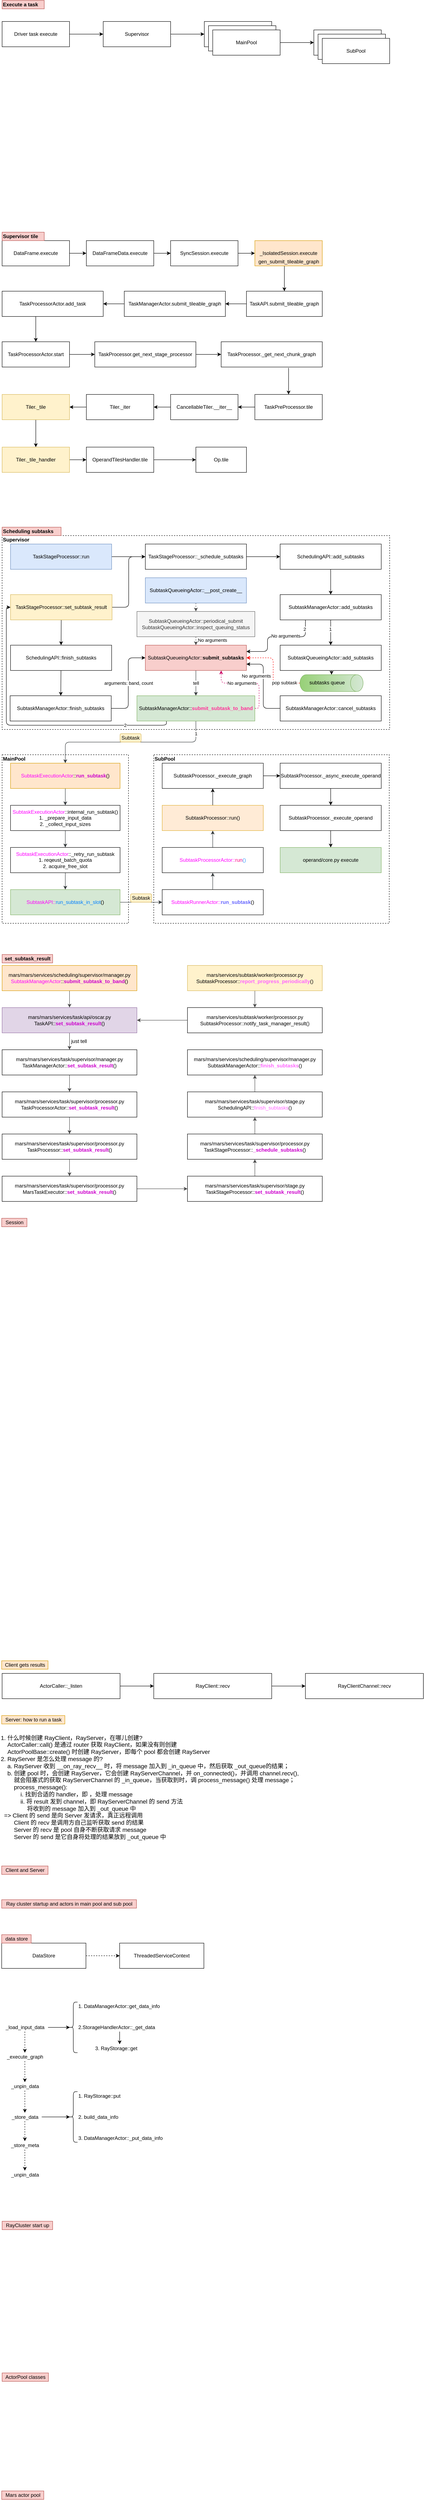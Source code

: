 <mxfile scale="10" border="0" version="20.5.1" type="github" pages="5">
  <diagram id="VeliALMj4aDlEIF5rFsG" name="main flow">
    <mxGraphModel dx="1186" dy="1815" grid="1" gridSize="10" guides="1" tooltips="1" connect="1" arrows="1" fold="1" page="1" pageScale="1" pageWidth="827" pageHeight="1169" math="0" shadow="0">
      <root>
        <mxCell id="0" />
        <mxCell id="1" parent="0" />
        <mxCell id="111" value="" style="edgeStyle=orthogonalEdgeStyle;html=1;" parent="1" edge="1">
          <mxGeometry relative="1" as="geometry">
            <mxPoint x="789.5" y="1960" as="targetPoint" />
          </mxGeometry>
        </mxCell>
        <mxCell id="127" value="" style="edgeStyle=none;html=1;" parent="1" edge="1">
          <mxGeometry relative="1" as="geometry">
            <mxPoint x="760" y="1765" as="sourcePoint" />
          </mxGeometry>
        </mxCell>
        <mxCell id="v33zQThTug-4vZfHkEG5-260" value="" style="rounded=0;whiteSpace=wrap;html=1;fontSize=12;fontColor=#000000;dashed=1;fillColor=none;" vertex="1" parent="1">
          <mxGeometry x="40" y="740" width="920" height="460" as="geometry" />
        </mxCell>
        <mxCell id="v33zQThTug-4vZfHkEG5-261" value="" style="rounded=0;whiteSpace=wrap;html=1;fontSize=12;fontColor=#000000;dashed=1;fillColor=none;" vertex="1" parent="1">
          <mxGeometry x="400" y="1260" width="559" height="400" as="geometry" />
        </mxCell>
        <mxCell id="v33zQThTug-4vZfHkEG5-262" value="" style="rounded=0;whiteSpace=wrap;html=1;fontSize=12;fontColor=#000000;dashed=1;fillColor=none;" vertex="1" parent="1">
          <mxGeometry x="40" y="1260" width="300" height="400" as="geometry" />
        </mxCell>
        <mxCell id="v33zQThTug-4vZfHkEG5-263" value="" style="edgeStyle=none;html=1;" edge="1" parent="1" source="v33zQThTug-4vZfHkEG5-264" target="v33zQThTug-4vZfHkEG5-266">
          <mxGeometry relative="1" as="geometry" />
        </mxCell>
        <mxCell id="v33zQThTug-4vZfHkEG5-264" value="DataFrame.execute" style="rounded=0;whiteSpace=wrap;html=1;" vertex="1" parent="1">
          <mxGeometry x="40" y="40" width="160" height="60" as="geometry" />
        </mxCell>
        <mxCell id="v33zQThTug-4vZfHkEG5-265" value="" style="edgeStyle=none;html=1;" edge="1" parent="1" source="v33zQThTug-4vZfHkEG5-266" target="v33zQThTug-4vZfHkEG5-268">
          <mxGeometry relative="1" as="geometry" />
        </mxCell>
        <mxCell id="v33zQThTug-4vZfHkEG5-266" value="DataFrameData.execute" style="rounded=0;whiteSpace=wrap;html=1;" vertex="1" parent="1">
          <mxGeometry x="240" y="40" width="160" height="60" as="geometry" />
        </mxCell>
        <mxCell id="v33zQThTug-4vZfHkEG5-267" value="" style="edgeStyle=none;html=1;" edge="1" parent="1" source="v33zQThTug-4vZfHkEG5-268" target="v33zQThTug-4vZfHkEG5-270">
          <mxGeometry relative="1" as="geometry" />
        </mxCell>
        <mxCell id="v33zQThTug-4vZfHkEG5-268" value="SyncSession.execute" style="rounded=0;whiteSpace=wrap;html=1;" vertex="1" parent="1">
          <mxGeometry x="440" y="40" width="160" height="60" as="geometry" />
        </mxCell>
        <mxCell id="v33zQThTug-4vZfHkEG5-269" value="" style="edgeStyle=none;html=1;exitX=0.438;exitY=1;exitDx=0;exitDy=0;exitPerimeter=0;" edge="1" parent="1" source="v33zQThTug-4vZfHkEG5-270" target="v33zQThTug-4vZfHkEG5-272">
          <mxGeometry relative="1" as="geometry" />
        </mxCell>
        <mxCell id="v33zQThTug-4vZfHkEG5-270" value="_IsolatedSession.execute" style="rounded=0;whiteSpace=wrap;html=1;fillColor=#ffe6cc;strokeColor=#d79b00;" vertex="1" parent="1">
          <mxGeometry x="640" y="40" width="160" height="60" as="geometry" />
        </mxCell>
        <mxCell id="v33zQThTug-4vZfHkEG5-271" value="" style="edgeStyle=none;html=1;" edge="1" parent="1" source="v33zQThTug-4vZfHkEG5-272" target="v33zQThTug-4vZfHkEG5-274">
          <mxGeometry relative="1" as="geometry" />
        </mxCell>
        <mxCell id="v33zQThTug-4vZfHkEG5-272" value="TaskAPI.submit_tileable_graph" style="rounded=0;whiteSpace=wrap;html=1;" vertex="1" parent="1">
          <mxGeometry x="620" y="160" width="180" height="60" as="geometry" />
        </mxCell>
        <mxCell id="v33zQThTug-4vZfHkEG5-273" value="" style="edgeStyle=none;html=1;" edge="1" parent="1" source="v33zQThTug-4vZfHkEG5-274" target="v33zQThTug-4vZfHkEG5-276">
          <mxGeometry relative="1" as="geometry" />
        </mxCell>
        <mxCell id="v33zQThTug-4vZfHkEG5-274" value="TaskManagerActor.submit_tileable_graph" style="rounded=0;whiteSpace=wrap;html=1;" vertex="1" parent="1">
          <mxGeometry x="330" y="160" width="240" height="60" as="geometry" />
        </mxCell>
        <mxCell id="v33zQThTug-4vZfHkEG5-275" value="" style="edgeStyle=none;html=1;exitX=0.333;exitY=1.007;exitDx=0;exitDy=0;exitPerimeter=0;" edge="1" parent="1" source="v33zQThTug-4vZfHkEG5-276" target="v33zQThTug-4vZfHkEG5-278">
          <mxGeometry relative="1" as="geometry" />
        </mxCell>
        <mxCell id="v33zQThTug-4vZfHkEG5-276" value="TaskProcessorActor.add_task" style="rounded=0;whiteSpace=wrap;html=1;" vertex="1" parent="1">
          <mxGeometry x="40" y="160" width="240" height="60" as="geometry" />
        </mxCell>
        <mxCell id="v33zQThTug-4vZfHkEG5-277" value="" style="edgeStyle=none;html=1;" edge="1" parent="1" source="v33zQThTug-4vZfHkEG5-278" target="v33zQThTug-4vZfHkEG5-282">
          <mxGeometry relative="1" as="geometry" />
        </mxCell>
        <mxCell id="v33zQThTug-4vZfHkEG5-278" value="TaskProcessorActor.start" style="rounded=0;whiteSpace=wrap;html=1;" vertex="1" parent="1">
          <mxGeometry x="40" y="280" width="160" height="60" as="geometry" />
        </mxCell>
        <mxCell id="v33zQThTug-4vZfHkEG5-279" value="" style="edgeStyle=none;html=1;" edge="1" parent="1" source="v33zQThTug-4vZfHkEG5-280" target="v33zQThTug-4vZfHkEG5-286">
          <mxGeometry relative="1" as="geometry" />
        </mxCell>
        <mxCell id="v33zQThTug-4vZfHkEG5-280" value="TaskPreProcessor.tile" style="rounded=0;whiteSpace=wrap;html=1;" vertex="1" parent="1">
          <mxGeometry x="640" y="405" width="160" height="60" as="geometry" />
        </mxCell>
        <mxCell id="v33zQThTug-4vZfHkEG5-281" value="" style="edgeStyle=none;html=1;" edge="1" parent="1" source="v33zQThTug-4vZfHkEG5-282" target="v33zQThTug-4vZfHkEG5-284">
          <mxGeometry relative="1" as="geometry" />
        </mxCell>
        <mxCell id="v33zQThTug-4vZfHkEG5-282" value="TaskProcessor.get_next_stage_processor" style="rounded=0;whiteSpace=wrap;html=1;" vertex="1" parent="1">
          <mxGeometry x="260" y="280" width="240" height="60" as="geometry" />
        </mxCell>
        <mxCell id="v33zQThTug-4vZfHkEG5-283" value="" style="edgeStyle=none;html=1;entryX=0.5;entryY=0;entryDx=0;entryDy=0;exitX=0.667;exitY=1.033;exitDx=0;exitDy=0;exitPerimeter=0;" edge="1" parent="1" source="v33zQThTug-4vZfHkEG5-284" target="v33zQThTug-4vZfHkEG5-280">
          <mxGeometry relative="1" as="geometry" />
        </mxCell>
        <mxCell id="v33zQThTug-4vZfHkEG5-284" value="TaskProcessor._get_next_chunk_graph" style="rounded=0;whiteSpace=wrap;html=1;" vertex="1" parent="1">
          <mxGeometry x="560" y="280" width="240" height="60" as="geometry" />
        </mxCell>
        <mxCell id="v33zQThTug-4vZfHkEG5-285" value="" style="edgeStyle=none;html=1;" edge="1" parent="1" source="v33zQThTug-4vZfHkEG5-286" target="v33zQThTug-4vZfHkEG5-288">
          <mxGeometry relative="1" as="geometry" />
        </mxCell>
        <mxCell id="v33zQThTug-4vZfHkEG5-286" value="CancellableTiler.__iter__" style="rounded=0;whiteSpace=wrap;html=1;" vertex="1" parent="1">
          <mxGeometry x="440" y="405" width="160" height="60" as="geometry" />
        </mxCell>
        <mxCell id="v33zQThTug-4vZfHkEG5-287" value="" style="edgeStyle=none;html=1;" edge="1" parent="1" source="v33zQThTug-4vZfHkEG5-288" target="v33zQThTug-4vZfHkEG5-290">
          <mxGeometry relative="1" as="geometry" />
        </mxCell>
        <mxCell id="v33zQThTug-4vZfHkEG5-288" value="Tiler._iter" style="rounded=0;whiteSpace=wrap;html=1;" vertex="1" parent="1">
          <mxGeometry x="240" y="405" width="160" height="60" as="geometry" />
        </mxCell>
        <mxCell id="v33zQThTug-4vZfHkEG5-289" value="" style="edgeStyle=none;html=1;" edge="1" parent="1" source="v33zQThTug-4vZfHkEG5-290" target="v33zQThTug-4vZfHkEG5-292">
          <mxGeometry relative="1" as="geometry" />
        </mxCell>
        <mxCell id="v33zQThTug-4vZfHkEG5-290" value="Tiler._tile" style="rounded=0;whiteSpace=wrap;html=1;fillColor=#fff2cc;strokeColor=#d6b656;" vertex="1" parent="1">
          <mxGeometry x="40" y="405" width="160" height="60" as="geometry" />
        </mxCell>
        <mxCell id="v33zQThTug-4vZfHkEG5-291" value="" style="edgeStyle=none;html=1;" edge="1" parent="1" source="v33zQThTug-4vZfHkEG5-292" target="v33zQThTug-4vZfHkEG5-294">
          <mxGeometry relative="1" as="geometry" />
        </mxCell>
        <mxCell id="v33zQThTug-4vZfHkEG5-292" value="Tiler._tile_handler" style="rounded=0;whiteSpace=wrap;html=1;fillColor=#fff2cc;strokeColor=#d6b656;" vertex="1" parent="1">
          <mxGeometry x="40" y="530" width="160" height="60" as="geometry" />
        </mxCell>
        <mxCell id="v33zQThTug-4vZfHkEG5-293" value="" style="edgeStyle=none;html=1;" edge="1" parent="1" source="v33zQThTug-4vZfHkEG5-294" target="v33zQThTug-4vZfHkEG5-295">
          <mxGeometry relative="1" as="geometry" />
        </mxCell>
        <mxCell id="v33zQThTug-4vZfHkEG5-294" value="OperandTilesHandler.tile" style="rounded=0;whiteSpace=wrap;html=1;" vertex="1" parent="1">
          <mxGeometry x="240" y="530" width="160" height="60" as="geometry" />
        </mxCell>
        <mxCell id="v33zQThTug-4vZfHkEG5-295" value="Op.tile" style="whiteSpace=wrap;html=1;rounded=0;" vertex="1" parent="1">
          <mxGeometry x="500" y="530" width="120" height="60" as="geometry" />
        </mxCell>
        <mxCell id="v33zQThTug-4vZfHkEG5-296" value="gen_submit_tileable_graph" style="text;html=1;align=center;verticalAlign=middle;resizable=0;points=[];autosize=1;strokeColor=none;fillColor=none;" vertex="1" parent="1">
          <mxGeometry x="640" y="80" width="160" height="20" as="geometry" />
        </mxCell>
        <mxCell id="v33zQThTug-4vZfHkEG5-297" value="Supervisor tile" style="text;html=1;align=left;verticalAlign=middle;resizable=0;points=[];autosize=1;strokeColor=#b85450;fillColor=#f8cecc;fontStyle=1" vertex="1" parent="1">
          <mxGeometry x="40" y="20" width="100" height="20" as="geometry" />
        </mxCell>
        <mxCell id="v33zQThTug-4vZfHkEG5-298" value="" style="edgeStyle=none;html=1;dashed=1;fontFamily=Helvetica;fontSize=12;fontColor=#000000;" edge="1" parent="1" source="v33zQThTug-4vZfHkEG5-299" target="v33zQThTug-4vZfHkEG5-300">
          <mxGeometry relative="1" as="geometry" />
        </mxCell>
        <mxCell id="v33zQThTug-4vZfHkEG5-299" value="DataStore" style="rounded=0;whiteSpace=wrap;html=1;" vertex="1" parent="1">
          <mxGeometry x="39" y="4080" width="200" height="60" as="geometry" />
        </mxCell>
        <mxCell id="v33zQThTug-4vZfHkEG5-300" value="ThreadedServiceContext" style="rounded=0;whiteSpace=wrap;html=1;" vertex="1" parent="1">
          <mxGeometry x="319" y="4080" width="200" height="60" as="geometry" />
        </mxCell>
        <mxCell id="v33zQThTug-4vZfHkEG5-301" value="" style="edgeStyle=none;html=1;dashed=1;fontFamily=Helvetica;fontSize=12;fontColor=#000000;" edge="1" parent="1" source="v33zQThTug-4vZfHkEG5-303" target="v33zQThTug-4vZfHkEG5-305">
          <mxGeometry relative="1" as="geometry" />
        </mxCell>
        <mxCell id="v33zQThTug-4vZfHkEG5-302" value="" style="edgeStyle=none;html=1;entryX=0.1;entryY=0.5;entryDx=0;entryDy=0;entryPerimeter=0;" edge="1" parent="1" source="v33zQThTug-4vZfHkEG5-303" target="v33zQThTug-4vZfHkEG5-315">
          <mxGeometry relative="1" as="geometry">
            <mxPoint x="201" y="4280" as="targetPoint" />
          </mxGeometry>
        </mxCell>
        <mxCell id="v33zQThTug-4vZfHkEG5-303" value="_load_input_data" style="text;html=1;align=center;verticalAlign=middle;resizable=0;points=[];autosize=1;strokeColor=none;fillColor=none;fontSize=12;fontFamily=Helvetica;fontColor=#000000;" vertex="1" parent="1">
          <mxGeometry x="39" y="4270" width="110" height="20" as="geometry" />
        </mxCell>
        <mxCell id="v33zQThTug-4vZfHkEG5-304" value="" style="edgeStyle=none;html=1;dashed=1;fontFamily=Helvetica;fontSize=12;fontColor=#000000;" edge="1" parent="1" source="v33zQThTug-4vZfHkEG5-305" target="v33zQThTug-4vZfHkEG5-307">
          <mxGeometry relative="1" as="geometry" />
        </mxCell>
        <mxCell id="v33zQThTug-4vZfHkEG5-305" value="_execute_graph" style="text;html=1;align=center;verticalAlign=middle;resizable=0;points=[];autosize=1;strokeColor=none;fillColor=none;fontSize=12;fontFamily=Helvetica;fontColor=#000000;" vertex="1" parent="1">
          <mxGeometry x="44" y="4340" width="100" height="20" as="geometry" />
        </mxCell>
        <mxCell id="v33zQThTug-4vZfHkEG5-306" value="" style="edgeStyle=none;html=1;dashed=1;fontFamily=Helvetica;fontSize=12;fontColor=#000000;" edge="1" parent="1" source="v33zQThTug-4vZfHkEG5-307" target="v33zQThTug-4vZfHkEG5-310">
          <mxGeometry relative="1" as="geometry" />
        </mxCell>
        <mxCell id="v33zQThTug-4vZfHkEG5-307" value="_unpin_data" style="text;html=1;align=center;verticalAlign=middle;resizable=0;points=[];autosize=1;strokeColor=none;fillColor=none;fontSize=12;fontFamily=Helvetica;fontColor=#000000;" vertex="1" parent="1">
          <mxGeometry x="54" y="4410" width="80" height="20" as="geometry" />
        </mxCell>
        <mxCell id="v33zQThTug-4vZfHkEG5-308" value="" style="edgeStyle=none;html=1;dashed=1;fontFamily=Helvetica;fontSize=12;fontColor=#000000;" edge="1" parent="1" source="v33zQThTug-4vZfHkEG5-310" target="v33zQThTug-4vZfHkEG5-312">
          <mxGeometry relative="1" as="geometry" />
        </mxCell>
        <mxCell id="v33zQThTug-4vZfHkEG5-309" value="" style="edgeStyle=none;html=1;entryX=0.1;entryY=0.5;entryDx=0;entryDy=0;entryPerimeter=0;" edge="1" parent="1" source="v33zQThTug-4vZfHkEG5-310" target="v33zQThTug-4vZfHkEG5-314">
          <mxGeometry relative="1" as="geometry">
            <mxPoint x="199" y="4492.5" as="targetPoint" />
          </mxGeometry>
        </mxCell>
        <mxCell id="v33zQThTug-4vZfHkEG5-310" value="_store_data" style="text;html=1;align=center;verticalAlign=middle;resizable=0;points=[];autosize=1;strokeColor=none;fillColor=none;fontSize=12;fontFamily=Helvetica;fontColor=#000000;" vertex="1" parent="1">
          <mxGeometry x="54" y="4482.5" width="80" height="20" as="geometry" />
        </mxCell>
        <mxCell id="v33zQThTug-4vZfHkEG5-311" value="" style="edgeStyle=none;html=1;dashed=1;fontFamily=Helvetica;fontSize=12;fontColor=#000000;" edge="1" parent="1" source="v33zQThTug-4vZfHkEG5-312" target="v33zQThTug-4vZfHkEG5-313">
          <mxGeometry relative="1" as="geometry" />
        </mxCell>
        <mxCell id="v33zQThTug-4vZfHkEG5-312" value="_store_meta" style="text;html=1;align=center;verticalAlign=middle;resizable=0;points=[];autosize=1;strokeColor=none;fillColor=none;fontSize=12;fontFamily=Helvetica;fontColor=#000000;" vertex="1" parent="1">
          <mxGeometry x="54" y="4550" width="80" height="20" as="geometry" />
        </mxCell>
        <mxCell id="v33zQThTug-4vZfHkEG5-313" value="_unpin_data" style="text;html=1;align=center;verticalAlign=middle;resizable=0;points=[];autosize=1;strokeColor=none;fillColor=none;fontSize=12;fontFamily=Helvetica;fontColor=#000000;" vertex="1" parent="1">
          <mxGeometry x="54" y="4620" width="80" height="20" as="geometry" />
        </mxCell>
        <mxCell id="v33zQThTug-4vZfHkEG5-314" value="" style="shape=curlyBracket;whiteSpace=wrap;html=1;rounded=1;" vertex="1" parent="1">
          <mxGeometry x="199" y="4432.5" width="20" height="120" as="geometry" />
        </mxCell>
        <mxCell id="v33zQThTug-4vZfHkEG5-315" value="" style="shape=curlyBracket;whiteSpace=wrap;html=1;rounded=1;" vertex="1" parent="1">
          <mxGeometry x="199" y="4220" width="20" height="120" as="geometry" />
        </mxCell>
        <mxCell id="v33zQThTug-4vZfHkEG5-316" value="1. DataManagerActor::get_data_info" style="text;html=1;align=left;verticalAlign=middle;resizable=0;points=[];autosize=1;strokeColor=none;fillColor=none;" vertex="1" parent="1">
          <mxGeometry x="219" y="4220" width="210" height="20" as="geometry" />
        </mxCell>
        <mxCell id="v33zQThTug-4vZfHkEG5-317" value="" style="edgeStyle=none;html=1;" edge="1" parent="1" source="v33zQThTug-4vZfHkEG5-318" target="v33zQThTug-4vZfHkEG5-319">
          <mxGeometry relative="1" as="geometry" />
        </mxCell>
        <mxCell id="v33zQThTug-4vZfHkEG5-318" value="2.StorageHandlerActor::_get_data" style="text;html=1;align=left;verticalAlign=middle;resizable=0;points=[];autosize=1;strokeColor=none;fillColor=none;" vertex="1" parent="1">
          <mxGeometry x="219" y="4270" width="200" height="20" as="geometry" />
        </mxCell>
        <mxCell id="v33zQThTug-4vZfHkEG5-319" value="3. RayStorage::get" style="text;html=1;align=left;verticalAlign=middle;resizable=0;points=[];autosize=1;strokeColor=none;fillColor=none;" vertex="1" parent="1">
          <mxGeometry x="259" y="4320" width="120" height="20" as="geometry" />
        </mxCell>
        <mxCell id="v33zQThTug-4vZfHkEG5-320" value="1. RayStorage::put" style="text;html=1;align=left;verticalAlign=middle;resizable=0;points=[];autosize=1;strokeColor=none;fillColor=none;" vertex="1" parent="1">
          <mxGeometry x="219" y="4432.5" width="120" height="20" as="geometry" />
        </mxCell>
        <mxCell id="v33zQThTug-4vZfHkEG5-321" value="3. DataManagerActor::_put_data_info" style="text;html=1;align=left;verticalAlign=middle;resizable=0;points=[];autosize=1;strokeColor=none;fillColor=none;" vertex="1" parent="1">
          <mxGeometry x="219" y="4532.5" width="220" height="20" as="geometry" />
        </mxCell>
        <mxCell id="v33zQThTug-4vZfHkEG5-322" value="2. build_data_info" style="text;html=1;align=left;verticalAlign=middle;resizable=0;points=[];autosize=1;strokeColor=none;fillColor=none;" vertex="1" parent="1">
          <mxGeometry x="219" y="4482.5" width="110" height="20" as="geometry" />
        </mxCell>
        <mxCell id="v33zQThTug-4vZfHkEG5-323" value="set_subtask_result" style="text;html=1;align=center;verticalAlign=middle;resizable=0;points=[];autosize=1;strokeColor=#b85450;fillColor=#f8cecc;fontStyle=1" vertex="1" parent="1">
          <mxGeometry x="40" y="1734" width="120" height="20" as="geometry" />
        </mxCell>
        <mxCell id="v33zQThTug-4vZfHkEG5-324" value="&lt;span style=&quot;text-align: left&quot;&gt;Ray cluster startup and actors in main pool and sub pool&lt;/span&gt;" style="text;html=1;align=center;verticalAlign=middle;resizable=0;points=[];autosize=1;strokeColor=#b85450;fillColor=#f8cecc;fontStyle=0" vertex="1" parent="1">
          <mxGeometry x="39" y="3977" width="320" height="20" as="geometry" />
        </mxCell>
        <mxCell id="v33zQThTug-4vZfHkEG5-325" value="&lt;span style=&quot;text-align: left&quot;&gt;data store&lt;/span&gt;" style="text;html=1;align=center;verticalAlign=middle;resizable=0;points=[];autosize=1;strokeColor=#b85450;fillColor=#f8cecc;fontStyle=0" vertex="1" parent="1">
          <mxGeometry x="39" y="4060" width="70" height="20" as="geometry" />
        </mxCell>
        <mxCell id="v33zQThTug-4vZfHkEG5-326" value="&lt;span style=&quot;text-align: left&quot;&gt;Client and Server&lt;/span&gt;" style="text;html=1;align=center;verticalAlign=middle;resizable=0;points=[];autosize=1;strokeColor=#b85450;fillColor=#f8cecc;fontStyle=0" vertex="1" parent="1">
          <mxGeometry x="39" y="3897" width="110" height="20" as="geometry" />
        </mxCell>
        <mxCell id="v33zQThTug-4vZfHkEG5-327" value="Scheduling subtasks" style="text;html=1;align=left;verticalAlign=middle;resizable=0;points=[];autosize=1;strokeColor=#b85450;fillColor=#f8cecc;fontStyle=1" vertex="1" parent="1">
          <mxGeometry x="40" y="720" width="140" height="20" as="geometry" />
        </mxCell>
        <mxCell id="v33zQThTug-4vZfHkEG5-328" value="" style="edgeStyle=orthogonalEdgeStyle;html=1;entryX=0;entryY=0.5;entryDx=0;entryDy=0;" edge="1" parent="1" source="v33zQThTug-4vZfHkEG5-329" target="v33zQThTug-4vZfHkEG5-331">
          <mxGeometry relative="1" as="geometry">
            <mxPoint x="420" y="870" as="targetPoint" />
          </mxGeometry>
        </mxCell>
        <mxCell id="v33zQThTug-4vZfHkEG5-329" value="TaskStageProcessor::run" style="rounded=0;whiteSpace=wrap;html=1;fillColor=#dae8fc;strokeColor=#6c8ebf;" vertex="1" parent="1">
          <mxGeometry x="60" y="760" width="240" height="60" as="geometry" />
        </mxCell>
        <mxCell id="v33zQThTug-4vZfHkEG5-330" value="" style="edgeStyle=orthogonalEdgeStyle;html=1;" edge="1" parent="1" source="v33zQThTug-4vZfHkEG5-331" target="v33zQThTug-4vZfHkEG5-336">
          <mxGeometry relative="1" as="geometry" />
        </mxCell>
        <mxCell id="v33zQThTug-4vZfHkEG5-331" value="TaskStageProcessor::_schedule_subtasks" style="rounded=0;whiteSpace=wrap;html=1;" vertex="1" parent="1">
          <mxGeometry x="380" y="760" width="240" height="60" as="geometry" />
        </mxCell>
        <mxCell id="v33zQThTug-4vZfHkEG5-332" value="" style="edgeStyle=orthogonalEdgeStyle;html=1;entryX=0;entryY=0.5;entryDx=0;entryDy=0;" edge="1" parent="1" source="v33zQThTug-4vZfHkEG5-334" target="v33zQThTug-4vZfHkEG5-331">
          <mxGeometry relative="1" as="geometry" />
        </mxCell>
        <mxCell id="v33zQThTug-4vZfHkEG5-333" value="" style="html=1;entryX=0.5;entryY=0;entryDx=0;entryDy=0;" edge="1" parent="1" source="v33zQThTug-4vZfHkEG5-334" target="v33zQThTug-4vZfHkEG5-346">
          <mxGeometry relative="1" as="geometry" />
        </mxCell>
        <mxCell id="v33zQThTug-4vZfHkEG5-334" value="TaskStageProcessor::set_subtask_result" style="rounded=0;whiteSpace=wrap;html=1;fillColor=#fff2cc;strokeColor=#d6b656;" vertex="1" parent="1">
          <mxGeometry x="60" y="880" width="241" height="60" as="geometry" />
        </mxCell>
        <mxCell id="v33zQThTug-4vZfHkEG5-335" value="" style="edgeStyle=orthogonalEdgeStyle;html=1;" edge="1" parent="1" source="v33zQThTug-4vZfHkEG5-336" target="v33zQThTug-4vZfHkEG5-339">
          <mxGeometry relative="1" as="geometry" />
        </mxCell>
        <mxCell id="v33zQThTug-4vZfHkEG5-336" value="SchedulingAPI::add_subtasks" style="rounded=0;whiteSpace=wrap;html=1;" vertex="1" parent="1">
          <mxGeometry x="700" y="760" width="240" height="60" as="geometry" />
        </mxCell>
        <mxCell id="v33zQThTug-4vZfHkEG5-337" value="" style="edgeStyle=orthogonalEdgeStyle;html=1;" edge="1" parent="1" source="v33zQThTug-4vZfHkEG5-339" target="v33zQThTug-4vZfHkEG5-341">
          <mxGeometry relative="1" as="geometry" />
        </mxCell>
        <mxCell id="v33zQThTug-4vZfHkEG5-338" value="1" style="edgeLabel;html=1;align=center;verticalAlign=middle;resizable=0;points=[];" vertex="1" connectable="0" parent="v33zQThTug-4vZfHkEG5-337">
          <mxGeometry x="-0.1" y="2" relative="1" as="geometry">
            <mxPoint x="-3" y="-5" as="offset" />
          </mxGeometry>
        </mxCell>
        <mxCell id="v33zQThTug-4vZfHkEG5-339" value="SubtaskManagerActor::add_subtasks" style="rounded=0;whiteSpace=wrap;html=1;" vertex="1" parent="1">
          <mxGeometry x="700" y="880" width="240" height="60" as="geometry" />
        </mxCell>
        <mxCell id="v33zQThTug-4vZfHkEG5-340" value="" style="edgeStyle=orthogonalEdgeStyle;html=1;entryX=0;entryY=0.5;entryDx=0;entryDy=0;entryPerimeter=0;exitX=0.5;exitY=1;exitDx=0;exitDy=0;" edge="1" parent="1" source="v33zQThTug-4vZfHkEG5-341" target="v33zQThTug-4vZfHkEG5-431">
          <mxGeometry relative="1" as="geometry">
            <mxPoint x="1020" y="1030" as="targetPoint" />
          </mxGeometry>
        </mxCell>
        <mxCell id="v33zQThTug-4vZfHkEG5-341" value="SubtaskQueueingActor::add_subtasks" style="rounded=0;whiteSpace=wrap;html=1;" vertex="1" parent="1">
          <mxGeometry x="700" y="1000" width="240" height="60" as="geometry" />
        </mxCell>
        <mxCell id="v33zQThTug-4vZfHkEG5-342" value="SubtaskQueueingActor::&lt;b&gt;submit_subtasks&lt;/b&gt;" style="rounded=0;whiteSpace=wrap;html=1;fillColor=#f8cecc;strokeColor=#b85450;" vertex="1" parent="1">
          <mxGeometry x="380" y="1000" width="240" height="60" as="geometry" />
        </mxCell>
        <mxCell id="v33zQThTug-4vZfHkEG5-343" value="arguments: band, count" style="edgeStyle=orthogonalEdgeStyle;html=1;entryX=0;entryY=0.5;entryDx=0;entryDy=0;" edge="1" parent="1" source="v33zQThTug-4vZfHkEG5-344" target="v33zQThTug-4vZfHkEG5-342">
          <mxGeometry relative="1" as="geometry" />
        </mxCell>
        <mxCell id="v33zQThTug-4vZfHkEG5-344" value="SubtaskManagerActor::finish_subtasks" style="rounded=0;whiteSpace=wrap;html=1;" vertex="1" parent="1">
          <mxGeometry x="59" y="1120" width="240" height="60" as="geometry" />
        </mxCell>
        <mxCell id="v33zQThTug-4vZfHkEG5-345" value="" style="html=1;" edge="1" parent="1" source="v33zQThTug-4vZfHkEG5-346" target="v33zQThTug-4vZfHkEG5-344">
          <mxGeometry relative="1" as="geometry" />
        </mxCell>
        <mxCell id="v33zQThTug-4vZfHkEG5-346" value="SchedulingAPI::finish_subtasks" style="rounded=0;whiteSpace=wrap;html=1;" vertex="1" parent="1">
          <mxGeometry x="60" y="1000" width="240" height="60" as="geometry" />
        </mxCell>
        <mxCell id="v33zQThTug-4vZfHkEG5-347" value="tell" style="html=1;startArrow=classic;startFill=1;fillColor=#f8cecc;strokeColor=#363B3D;exitX=0.5;exitY=0;exitDx=0;exitDy=0;endArrow=none;endFill=0;edgeStyle=orthogonalEdgeStyle;" edge="1" parent="1" source="v33zQThTug-4vZfHkEG5-351" target="v33zQThTug-4vZfHkEG5-342">
          <mxGeometry relative="1" as="geometry">
            <mxPoint x="700" y="1150" as="sourcePoint" />
          </mxGeometry>
        </mxCell>
        <mxCell id="v33zQThTug-4vZfHkEG5-348" value="1" style="edgeStyle=orthogonalEdgeStyle;html=1;startArrow=none;startFill=0;endArrow=classic;endFill=1;strokeColor=#363B3D;exitX=0.5;exitY=1;exitDx=0;exitDy=0;" edge="1" parent="1" source="v33zQThTug-4vZfHkEG5-351" target="v33zQThTug-4vZfHkEG5-358">
          <mxGeometry x="-0.854" relative="1" as="geometry">
            <mxPoint as="offset" />
          </mxGeometry>
        </mxCell>
        <mxCell id="v33zQThTug-4vZfHkEG5-349" value="" style="edgeStyle=orthogonalEdgeStyle;html=1;entryX=0;entryY=0.5;entryDx=0;entryDy=0;exitX=0.25;exitY=1;exitDx=0;exitDy=0;strokeColor=#000000;fontColor=#000000;" edge="1" parent="1" source="v33zQThTug-4vZfHkEG5-351" target="v33zQThTug-4vZfHkEG5-334">
          <mxGeometry relative="1" as="geometry" />
        </mxCell>
        <mxCell id="v33zQThTug-4vZfHkEG5-350" value="2" style="edgeLabel;html=1;align=center;verticalAlign=middle;resizable=0;points=[];" vertex="1" connectable="0" parent="v33zQThTug-4vZfHkEG5-349">
          <mxGeometry x="-0.688" y="-3" relative="1" as="geometry">
            <mxPoint x="-2" y="3" as="offset" />
          </mxGeometry>
        </mxCell>
        <mxCell id="v33zQThTug-4vZfHkEG5-351" value="SubtaskManagerActor::&lt;font color=&quot;#ff3399&quot;&gt;&lt;b&gt;submit_subtask_to_band&lt;/b&gt;&lt;/font&gt;" style="rounded=0;whiteSpace=wrap;html=1;fontSize=12;fillColor=#d5e8d4;strokeColor=#82b366;" vertex="1" parent="1">
          <mxGeometry x="360" y="1120" width="280" height="60" as="geometry" />
        </mxCell>
        <mxCell id="v33zQThTug-4vZfHkEG5-352" value="" style="html=1;edgeStyle=orthogonalEdgeStyle;entryX=1;entryY=0.75;entryDx=0;entryDy=0;" edge="1" parent="1" source="v33zQThTug-4vZfHkEG5-354" target="v33zQThTug-4vZfHkEG5-342">
          <mxGeometry relative="1" as="geometry" />
        </mxCell>
        <mxCell id="v33zQThTug-4vZfHkEG5-353" value="No arguments" style="edgeLabel;html=1;align=center;verticalAlign=middle;resizable=0;points=[];fontColor=#000000;" vertex="1" connectable="0" parent="v33zQThTug-4vZfHkEG5-352">
          <mxGeometry x="0.195" y="3" relative="1" as="geometry">
            <mxPoint x="-14" y="-7" as="offset" />
          </mxGeometry>
        </mxCell>
        <mxCell id="v33zQThTug-4vZfHkEG5-354" value="SubtaskManagerActor::cancel_subtasks" style="rounded=0;whiteSpace=wrap;html=1;" vertex="1" parent="1">
          <mxGeometry x="700" y="1120" width="240" height="60" as="geometry" />
        </mxCell>
        <mxCell id="v33zQThTug-4vZfHkEG5-355" value="" style="html=1;startArrow=none;startFill=0;fillColor=#f8cecc;strokeColor=#CC0066;exitX=1;exitY=0.5;exitDx=0;exitDy=0;endArrow=classic;endFill=1;entryX=0.75;entryY=1;entryDx=0;entryDy=0;dashed=1;edgeStyle=orthogonalEdgeStyle;" edge="1" parent="1" source="v33zQThTug-4vZfHkEG5-351" target="v33zQThTug-4vZfHkEG5-342">
          <mxGeometry relative="1" as="geometry">
            <mxPoint x="510.5" y="1250" as="sourcePoint" />
            <mxPoint x="510.167" y="1190" as="targetPoint" />
          </mxGeometry>
        </mxCell>
        <mxCell id="v33zQThTug-4vZfHkEG5-356" value="No arguments" style="edgeLabel;html=1;align=center;verticalAlign=middle;resizable=0;points=[];fontColor=#000000;" vertex="1" connectable="0" parent="v33zQThTug-4vZfHkEG5-355">
          <mxGeometry x="0.179" y="-1" relative="1" as="geometry">
            <mxPoint x="1" y="1" as="offset" />
          </mxGeometry>
        </mxCell>
        <mxCell id="v33zQThTug-4vZfHkEG5-357" value="" style="edgeStyle=orthogonalEdgeStyle;html=1;fontSize=11;startArrow=none;startFill=0;endArrow=classic;endFill=1;strokeColor=#363B3D;" edge="1" parent="1" source="v33zQThTug-4vZfHkEG5-358" target="v33zQThTug-4vZfHkEG5-360">
          <mxGeometry relative="1" as="geometry" />
        </mxCell>
        <mxCell id="v33zQThTug-4vZfHkEG5-358" value="&lt;font color=&quot;#ff00ff&quot; style=&quot;text-align: left&quot;&gt;SubtaskExecutionActor&lt;/font&gt;&lt;span style=&quot;text-align: left&quot;&gt;::&lt;/span&gt;&lt;b style=&quot;text-align: left&quot;&gt;&lt;font color=&quot;#cc00cc&quot;&gt;run_subtask&lt;/font&gt;&lt;/b&gt;&lt;span style=&quot;text-align: left&quot;&gt;()&lt;br&gt;&lt;/span&gt;" style="rounded=0;whiteSpace=wrap;html=1;fillColor=#ffe6cc;strokeColor=#d79b00;" vertex="1" parent="1">
          <mxGeometry x="60" y="1280" width="260" height="60" as="geometry" />
        </mxCell>
        <mxCell id="v33zQThTug-4vZfHkEG5-359" value="" style="edgeStyle=orthogonalEdgeStyle;html=1;fontSize=12;startArrow=none;startFill=0;endArrow=classic;endFill=1;strokeColor=#363B3D;" edge="1" parent="1" source="v33zQThTug-4vZfHkEG5-360" target="v33zQThTug-4vZfHkEG5-362">
          <mxGeometry relative="1" as="geometry" />
        </mxCell>
        <mxCell id="v33zQThTug-4vZfHkEG5-360" value="&lt;font color=&quot;#ff00ff&quot; style=&quot;text-align: left&quot;&gt;SubtaskExecutionActor&lt;/font&gt;&lt;span style=&quot;text-align: left&quot;&gt;::internal_run_subtask()&lt;br&gt;&lt;/span&gt;&lt;span style=&quot;text-align: left&quot;&gt;1. _prepare_input_data&lt;/span&gt;&lt;br style=&quot;text-align: left&quot;&gt;&lt;span style=&quot;text-align: left&quot;&gt;2. _collect_input_sizes&lt;/span&gt;&lt;span style=&quot;text-align: left&quot;&gt;&lt;br&gt;&lt;/span&gt;" style="rounded=0;whiteSpace=wrap;html=1;" vertex="1" parent="1">
          <mxGeometry x="60" y="1380" width="260" height="60" as="geometry" />
        </mxCell>
        <mxCell id="v33zQThTug-4vZfHkEG5-361" value="" style="edgeStyle=orthogonalEdgeStyle;html=1;fontSize=12;startArrow=none;startFill=0;endArrow=classic;endFill=1;strokeColor=#363B3D;" edge="1" parent="1" source="v33zQThTug-4vZfHkEG5-362" target="v33zQThTug-4vZfHkEG5-364">
          <mxGeometry relative="1" as="geometry" />
        </mxCell>
        <mxCell id="v33zQThTug-4vZfHkEG5-362" value="&lt;font color=&quot;#ff00ff&quot; style=&quot;text-align: left&quot;&gt;SubtaskExecutionActor&lt;/font&gt;&lt;span style=&quot;text-align: left&quot;&gt;::_retry_run_subtask&lt;br&gt;1. reqeust_batch_quota&lt;br&gt;2. acquire_free_slot&lt;br&gt;&lt;/span&gt;" style="rounded=0;whiteSpace=wrap;html=1;" vertex="1" parent="1">
          <mxGeometry x="60" y="1480" width="260" height="60" as="geometry" />
        </mxCell>
        <mxCell id="v33zQThTug-4vZfHkEG5-363" value="" style="edgeStyle=orthogonalEdgeStyle;html=1;fontSize=12;fontColor=#FF3399;startArrow=none;startFill=0;endArrow=classic;endFill=1;strokeColor=#363B3D;" edge="1" parent="1" source="v33zQThTug-4vZfHkEG5-364" target="v33zQThTug-4vZfHkEG5-366">
          <mxGeometry relative="1" as="geometry" />
        </mxCell>
        <mxCell id="v33zQThTug-4vZfHkEG5-364" value="&lt;font color=&quot;#ff00ff&quot; style=&quot;text-align: left&quot;&gt;SubtaskAPI::&lt;/font&gt;&lt;font color=&quot;#007fff&quot; style=&quot;text-align: left&quot;&gt;run_subtask_in_slot&lt;/font&gt;&lt;span style=&quot;text-align: left&quot;&gt;()&lt;/span&gt;" style="rounded=0;whiteSpace=wrap;html=1;fillColor=#d5e8d4;strokeColor=#82b366;" vertex="1" parent="1">
          <mxGeometry x="60" y="1580" width="260" height="60" as="geometry" />
        </mxCell>
        <mxCell id="v33zQThTug-4vZfHkEG5-365" value="" style="edgeStyle=orthogonalEdgeStyle;html=1;fontSize=12;fontColor=#FF3399;startArrow=none;startFill=0;endArrow=classic;endFill=1;strokeColor=#363B3D;" edge="1" parent="1" source="v33zQThTug-4vZfHkEG5-366" target="v33zQThTug-4vZfHkEG5-368">
          <mxGeometry relative="1" as="geometry" />
        </mxCell>
        <mxCell id="v33zQThTug-4vZfHkEG5-366" value="&lt;font color=&quot;#ff00ff&quot; style=&quot;text-align: left&quot;&gt;SubtaskRunnerActor::&lt;/font&gt;&lt;b style=&quot;text-align: left&quot;&gt;&lt;font color=&quot;#6666ff&quot;&gt;run_subtask&lt;/font&gt;&lt;/b&gt;&lt;span style=&quot;text-align: left&quot;&gt;()&lt;/span&gt;" style="rounded=0;whiteSpace=wrap;html=1;" vertex="1" parent="1">
          <mxGeometry x="420" y="1580" width="240" height="60" as="geometry" />
        </mxCell>
        <mxCell id="v33zQThTug-4vZfHkEG5-367" value="" style="edgeStyle=orthogonalEdgeStyle;html=1;fontSize=12;fontColor=#FF3399;startArrow=none;startFill=0;endArrow=classic;endFill=1;strokeColor=#363B3D;" edge="1" parent="1" source="v33zQThTug-4vZfHkEG5-368" target="v33zQThTug-4vZfHkEG5-370">
          <mxGeometry relative="1" as="geometry" />
        </mxCell>
        <mxCell id="v33zQThTug-4vZfHkEG5-368" value="&lt;font color=&quot;#ff00ff&quot; style=&quot;text-align: left&quot;&gt;SubtaskProcessorActor::&lt;/font&gt;&lt;font color=&quot;#ff0080&quot; style=&quot;text-align: left&quot;&gt;run&lt;/font&gt;&lt;font color=&quot;#3399ff&quot; style=&quot;text-align: left&quot;&gt;()&lt;/font&gt;" style="rounded=0;whiteSpace=wrap;html=1;" vertex="1" parent="1">
          <mxGeometry x="420" y="1480" width="240" height="60" as="geometry" />
        </mxCell>
        <mxCell id="v33zQThTug-4vZfHkEG5-369" value="" style="edgeStyle=orthogonalEdgeStyle;html=1;strokeColor=#000000;" edge="1" parent="1" source="v33zQThTug-4vZfHkEG5-370" target="v33zQThTug-4vZfHkEG5-438">
          <mxGeometry relative="1" as="geometry" />
        </mxCell>
        <mxCell id="v33zQThTug-4vZfHkEG5-370" value="&lt;font style=&quot;text-align: left&quot;&gt;SubtaskProcessor::&lt;/font&gt;&lt;font style=&quot;text-align: left&quot;&gt;run&lt;/font&gt;&lt;font style=&quot;text-align: left&quot;&gt;()&lt;/font&gt;" style="rounded=0;whiteSpace=wrap;html=1;fillColor=#ffe6cc;strokeColor=#d79b00;opacity=80;" vertex="1" parent="1">
          <mxGeometry x="420" y="1380" width="240" height="60" as="geometry" />
        </mxCell>
        <mxCell id="v33zQThTug-4vZfHkEG5-371" value="&lt;b&gt;Supervisor&lt;/b&gt;" style="text;html=1;align=left;verticalAlign=middle;resizable=0;points=[];autosize=1;strokeColor=none;fillColor=none;fontSize=12;fontColor=#000000;" vertex="1" parent="1">
          <mxGeometry x="40" y="740" width="80" height="20" as="geometry" />
        </mxCell>
        <mxCell id="v33zQThTug-4vZfHkEG5-372" value="MainPool" style="text;html=1;align=left;verticalAlign=middle;resizable=0;points=[];autosize=1;strokeColor=none;fillColor=none;fontSize=12;fontColor=#000000;fontStyle=1;container=1;" vertex="1" parent="1">
          <mxGeometry x="40" y="1260" width="70" height="20" as="geometry" />
        </mxCell>
        <mxCell id="v33zQThTug-4vZfHkEG5-373" value="&lt;b&gt;SubPool&lt;/b&gt;" style="text;html=1;align=left;verticalAlign=middle;resizable=0;points=[];autosize=1;strokeColor=none;fillColor=none;fontSize=12;fontColor=#000000;" vertex="1" parent="1">
          <mxGeometry x="400" y="1260" width="60" height="20" as="geometry" />
        </mxCell>
        <mxCell id="v33zQThTug-4vZfHkEG5-374" value="" style="edgeStyle=orthogonalEdgeStyle;html=1;dashed=1;strokeColor=#4D4D4D;" edge="1" parent="1" source="v33zQThTug-4vZfHkEG5-375" target="v33zQThTug-4vZfHkEG5-377">
          <mxGeometry relative="1" as="geometry" />
        </mxCell>
        <mxCell id="v33zQThTug-4vZfHkEG5-375" value="SubtaskQueueingActor::__post_create__" style="rounded=0;whiteSpace=wrap;html=1;fillColor=#dae8fc;strokeColor=#6c8ebf;" vertex="1" parent="1">
          <mxGeometry x="380" y="840" width="240" height="60" as="geometry" />
        </mxCell>
        <mxCell id="v33zQThTug-4vZfHkEG5-376" value="" style="edgeStyle=orthogonalEdgeStyle;html=1;dashed=1;strokeColor=#4D4D4D;" edge="1" parent="1" source="v33zQThTug-4vZfHkEG5-377" target="v33zQThTug-4vZfHkEG5-342">
          <mxGeometry relative="1" as="geometry" />
        </mxCell>
        <mxCell id="v33zQThTug-4vZfHkEG5-377" value="SubtaskQueueingActor::periodical_submit&lt;br&gt;SubtaskQueueingActor::inspect_queuing_status" style="rounded=0;whiteSpace=wrap;html=1;fillColor=#f5f5f5;fontColor=#333333;strokeColor=#666666;" vertex="1" parent="1">
          <mxGeometry x="360" y="920" width="280" height="60" as="geometry" />
        </mxCell>
        <mxCell id="v33zQThTug-4vZfHkEG5-378" value="" style="html=1;strokeColor=#4D4D4D;" edge="1" parent="1" source="v33zQThTug-4vZfHkEG5-379" target="v33zQThTug-4vZfHkEG5-381">
          <mxGeometry relative="1" as="geometry" />
        </mxCell>
        <mxCell id="v33zQThTug-4vZfHkEG5-379" value="&lt;span style=&quot;text-align: left&quot;&gt;mars/mars/services/scheduling/supervisor/manager.py&lt;/span&gt;&lt;br style=&quot;text-align: left&quot;&gt;&lt;font color=&quot;#ff00ff&quot; style=&quot;text-align: left&quot;&gt;SubtaskManagerActor&lt;/font&gt;&lt;span style=&quot;text-align: left&quot;&gt;::&lt;/span&gt;&lt;b style=&quot;text-align: left&quot;&gt;&lt;font color=&quot;#cc00cc&quot;&gt;submit_subtask_to_band&lt;/font&gt;&lt;/b&gt;&lt;span style=&quot;text-align: left&quot;&gt;()&lt;/span&gt;" style="rounded=0;whiteSpace=wrap;html=1;fillColor=#ffe6cc;strokeColor=#d79b00;" vertex="1" parent="1">
          <mxGeometry x="40" y="1760" width="320" height="60" as="geometry" />
        </mxCell>
        <mxCell id="v33zQThTug-4vZfHkEG5-380" value="" style="edgeStyle=orthogonalEdgeStyle;html=1;strokeColor=#4D4D4D;" edge="1" parent="1" source="v33zQThTug-4vZfHkEG5-381" target="v33zQThTug-4vZfHkEG5-387">
          <mxGeometry relative="1" as="geometry" />
        </mxCell>
        <mxCell id="v33zQThTug-4vZfHkEG5-381" value="&lt;span style=&quot;text-align: left&quot;&gt;mars/mars/services/task/api/oscar.py&lt;/span&gt;&lt;br style=&quot;text-align: left&quot;&gt;&lt;span style=&quot;text-align: left&quot;&gt;TaskAPI::&lt;/span&gt;&lt;font color=&quot;#cc00cc&quot; style=&quot;text-align: left&quot;&gt;&lt;b&gt;set_subtask_result&lt;/b&gt;&lt;/font&gt;&lt;span style=&quot;text-align: left&quot;&gt;()&lt;/span&gt;" style="rounded=0;whiteSpace=wrap;html=1;fillColor=#e1d5e7;strokeColor=#9673a6;" vertex="1" parent="1">
          <mxGeometry x="40" y="1860" width="320" height="60" as="geometry" />
        </mxCell>
        <mxCell id="v33zQThTug-4vZfHkEG5-382" value="" style="html=1;strokeColor=#4D4D4D;" edge="1" parent="1" source="v33zQThTug-4vZfHkEG5-383" target="v33zQThTug-4vZfHkEG5-384">
          <mxGeometry relative="1" as="geometry" />
        </mxCell>
        <mxCell id="v33zQThTug-4vZfHkEG5-383" value="&lt;span style=&quot;text-align: left&quot;&gt;mars/services/subtask/worker/processor.py&lt;/span&gt;&lt;br style=&quot;text-align: left&quot;&gt;&lt;span style=&quot;text-align: left&quot;&gt;SubtaskProcessor::&lt;/span&gt;&lt;font color=&quot;#ff66ff&quot; style=&quot;text-align: left&quot;&gt;&lt;b&gt;report_progress_periodically&lt;/b&gt;&lt;/font&gt;&lt;span style=&quot;text-align: left&quot;&gt;()&lt;/span&gt;" style="rounded=0;whiteSpace=wrap;html=1;fillColor=#fff2cc;strokeColor=#d6b656;" vertex="1" parent="1">
          <mxGeometry x="480" y="1760" width="320" height="60" as="geometry" />
        </mxCell>
        <mxCell id="v33zQThTug-4vZfHkEG5-384" value="&lt;span style=&quot;text-align: left&quot;&gt;mars/services/subtask/worker/processor.py&lt;/span&gt;&lt;br style=&quot;text-align: left&quot;&gt;&lt;span style=&quot;text-align: left&quot;&gt;SubtaskProcessor::notify_task_manager_result()&lt;/span&gt;" style="rounded=0;whiteSpace=wrap;html=1;" vertex="1" parent="1">
          <mxGeometry x="480" y="1860" width="320" height="60" as="geometry" />
        </mxCell>
        <mxCell id="v33zQThTug-4vZfHkEG5-385" value="" style="html=1;strokeColor=#4D4D4D;entryX=1;entryY=0.5;entryDx=0;entryDy=0;exitX=0;exitY=0.5;exitDx=0;exitDy=0;" edge="1" parent="1" source="v33zQThTug-4vZfHkEG5-384" target="v33zQThTug-4vZfHkEG5-381">
          <mxGeometry relative="1" as="geometry">
            <mxPoint x="770" y="1899" as="sourcePoint" />
            <mxPoint x="900" y="1779" as="targetPoint" />
          </mxGeometry>
        </mxCell>
        <mxCell id="v33zQThTug-4vZfHkEG5-386" value="" style="edgeStyle=none;html=1;strokeColor=#4D4D4D;" edge="1" parent="1" source="v33zQThTug-4vZfHkEG5-387" target="v33zQThTug-4vZfHkEG5-389">
          <mxGeometry relative="1" as="geometry" />
        </mxCell>
        <mxCell id="v33zQThTug-4vZfHkEG5-387" value="&lt;span style=&quot;text-align: left&quot;&gt;mars/mars/services/task/supervisor/manager.py&lt;/span&gt;&lt;br style=&quot;text-align: left&quot;&gt;&lt;span style=&quot;text-align: left&quot;&gt;TaskManagerActor::&lt;/span&gt;&lt;font color=&quot;#cc00cc&quot; style=&quot;text-align: left&quot;&gt;&lt;b&gt;set_subtask_result&lt;/b&gt;&lt;/font&gt;&lt;span style=&quot;text-align: left&quot;&gt;()&lt;/span&gt;" style="rounded=0;whiteSpace=wrap;html=1;" vertex="1" parent="1">
          <mxGeometry x="40" y="1960" width="320" height="60" as="geometry" />
        </mxCell>
        <mxCell id="v33zQThTug-4vZfHkEG5-388" value="" style="edgeStyle=none;html=1;strokeColor=#4D4D4D;entryX=0.5;entryY=0;entryDx=0;entryDy=0;" edge="1" parent="1" source="v33zQThTug-4vZfHkEG5-389" target="v33zQThTug-4vZfHkEG5-399">
          <mxGeometry relative="1" as="geometry">
            <mxPoint x="440" y="2090" as="targetPoint" />
          </mxGeometry>
        </mxCell>
        <mxCell id="v33zQThTug-4vZfHkEG5-389" value="&lt;span style=&quot;text-align: left&quot;&gt;mars/mars/services/task/supervisor/processor.py&lt;/span&gt;&lt;br style=&quot;text-align: left&quot;&gt;&lt;span style=&quot;text-align: left&quot;&gt;TaskProcessorActor::&lt;/span&gt;&lt;font color=&quot;#cc00cc&quot; style=&quot;text-align: left&quot;&gt;&lt;b&gt;set_subtask_result&lt;/b&gt;&lt;/font&gt;&lt;span style=&quot;text-align: left&quot;&gt;()&lt;/span&gt;" style="rounded=0;whiteSpace=wrap;html=1;" vertex="1" parent="1">
          <mxGeometry x="40" y="2060" width="320" height="60" as="geometry" />
        </mxCell>
        <mxCell id="v33zQThTug-4vZfHkEG5-390" value="" style="edgeStyle=none;html=1;strokeColor=#4D4D4D;" edge="1" parent="1" source="v33zQThTug-4vZfHkEG5-391" target="v33zQThTug-4vZfHkEG5-393">
          <mxGeometry relative="1" as="geometry" />
        </mxCell>
        <mxCell id="v33zQThTug-4vZfHkEG5-391" value="&lt;span style=&quot;text-align: left&quot;&gt;mars/mars/services/task/supervisor/stage.py&lt;/span&gt;&lt;br style=&quot;text-align: left&quot;&gt;&lt;span style=&quot;text-align: left&quot;&gt;TaskStageProcessor::&lt;/span&gt;&lt;font color=&quot;#cc00cc&quot; style=&quot;text-align: left&quot;&gt;&lt;b&gt;set_subtask_result&lt;/b&gt;&lt;/font&gt;&lt;span style=&quot;text-align: left&quot;&gt;()&lt;/span&gt;" style="rounded=0;whiteSpace=wrap;html=1;" vertex="1" parent="1">
          <mxGeometry x="480" y="2260" width="320" height="60" as="geometry" />
        </mxCell>
        <mxCell id="v33zQThTug-4vZfHkEG5-392" value="" style="edgeStyle=none;html=1;strokeColor=#4D4D4D;entryX=0.5;entryY=1;entryDx=0;entryDy=0;" edge="1" parent="1" source="v33zQThTug-4vZfHkEG5-393" target="v33zQThTug-4vZfHkEG5-395">
          <mxGeometry relative="1" as="geometry">
            <mxPoint x="440" y="2290" as="targetPoint" />
          </mxGeometry>
        </mxCell>
        <mxCell id="v33zQThTug-4vZfHkEG5-393" value="&lt;span style=&quot;text-align: left&quot;&gt;mars/mars/services/task/supervisor/processor.py&lt;/span&gt;&lt;br style=&quot;text-align: left&quot;&gt;&lt;span style=&quot;text-align: left&quot;&gt;TaskStageProcessor::&lt;/span&gt;&lt;font color=&quot;#cc00cc&quot; style=&quot;text-align: left&quot;&gt;&lt;b&gt;_schedule_subtasks&lt;/b&gt;&lt;/font&gt;&lt;span style=&quot;text-align: left&quot;&gt;()&lt;/span&gt;" style="rounded=0;whiteSpace=wrap;html=1;" vertex="1" parent="1">
          <mxGeometry x="480" y="2160" width="320" height="60" as="geometry" />
        </mxCell>
        <mxCell id="v33zQThTug-4vZfHkEG5-394" value="" style="edgeStyle=none;html=1;strokeColor=#4D4D4D;" edge="1" parent="1" source="v33zQThTug-4vZfHkEG5-395" target="v33zQThTug-4vZfHkEG5-396">
          <mxGeometry relative="1" as="geometry" />
        </mxCell>
        <mxCell id="v33zQThTug-4vZfHkEG5-395" value="&lt;span style=&quot;text-align: left&quot;&gt;mars/mars/services/task/supervisor/stage.py&lt;/span&gt;&lt;br style=&quot;text-align: left&quot;&gt;&lt;span style=&quot;text-align: left&quot;&gt;SchedulingAPI::&lt;/span&gt;&lt;font color=&quot;#ff66ff&quot; style=&quot;text-align: left&quot;&gt;finish_subtasks&lt;/font&gt;&lt;span style=&quot;text-align: left&quot;&gt;()&lt;/span&gt;" style="rounded=0;whiteSpace=wrap;html=1;" vertex="1" parent="1">
          <mxGeometry x="480" y="2060" width="320" height="60" as="geometry" />
        </mxCell>
        <mxCell id="v33zQThTug-4vZfHkEG5-396" value="&lt;span style=&quot;text-align: left&quot;&gt;mars/mars/services/scheduling/supervisor/manager.py&lt;/span&gt;&lt;br style=&quot;text-align: left&quot;&gt;&lt;span style=&quot;text-align: left&quot;&gt;SubtaskManagerActor::&lt;/span&gt;&lt;font color=&quot;#ff66ff&quot; style=&quot;text-align: left&quot;&gt;&lt;b&gt;finish_subtasks&lt;/b&gt;&lt;/font&gt;&lt;span style=&quot;text-align: left&quot;&gt;()&lt;/span&gt;" style="rounded=0;whiteSpace=wrap;html=1;" vertex="1" parent="1">
          <mxGeometry x="480" y="1960" width="320" height="60" as="geometry" />
        </mxCell>
        <mxCell id="v33zQThTug-4vZfHkEG5-397" value="just tell" style="text;html=1;align=left;verticalAlign=middle;resizable=0;points=[];autosize=1;strokeColor=none;fillColor=none;" vertex="1" parent="1">
          <mxGeometry x="202" y="1930" width="50" height="20" as="geometry" />
        </mxCell>
        <mxCell id="v33zQThTug-4vZfHkEG5-398" value="" style="edgeStyle=none;html=1;strokeColor=#4D4D4D;" edge="1" parent="1" source="v33zQThTug-4vZfHkEG5-399" target="v33zQThTug-4vZfHkEG5-401">
          <mxGeometry relative="1" as="geometry" />
        </mxCell>
        <mxCell id="v33zQThTug-4vZfHkEG5-399" value="&lt;span style=&quot;text-align: left&quot;&gt;mars/mars/services/task/supervisor/processor.py&lt;/span&gt;&lt;br style=&quot;text-align: left&quot;&gt;&lt;span style=&quot;text-align: left&quot;&gt;TaskProcessor::&lt;/span&gt;&lt;font color=&quot;#cc00cc&quot; style=&quot;text-align: left&quot;&gt;&lt;b&gt;set_subtask_result&lt;/b&gt;&lt;/font&gt;&lt;span style=&quot;text-align: left&quot;&gt;()&lt;/span&gt;" style="rounded=0;whiteSpace=wrap;html=1;" vertex="1" parent="1">
          <mxGeometry x="40" y="2160" width="320" height="60" as="geometry" />
        </mxCell>
        <mxCell id="v33zQThTug-4vZfHkEG5-400" value="" style="edgeStyle=none;html=1;strokeColor=#4D4D4D;entryX=0;entryY=0.5;entryDx=0;entryDy=0;" edge="1" parent="1" source="v33zQThTug-4vZfHkEG5-401" target="v33zQThTug-4vZfHkEG5-391">
          <mxGeometry relative="1" as="geometry">
            <mxPoint x="440" y="2290" as="targetPoint" />
          </mxGeometry>
        </mxCell>
        <mxCell id="v33zQThTug-4vZfHkEG5-401" value="&lt;span style=&quot;text-align: left&quot;&gt;mars/mars/services/task/supervisor/processor.py&lt;/span&gt;&lt;br style=&quot;text-align: left&quot;&gt;&lt;span style=&quot;text-align: left&quot;&gt;MarsTaskExecutor::&lt;/span&gt;&lt;font color=&quot;#cc00cc&quot; style=&quot;text-align: left&quot;&gt;&lt;b&gt;set_subtask_result&lt;/b&gt;&lt;/font&gt;&lt;span style=&quot;text-align: left&quot;&gt;()&lt;/span&gt;" style="rounded=0;whiteSpace=wrap;html=1;" vertex="1" parent="1">
          <mxGeometry x="40" y="2260" width="320" height="60" as="geometry" />
        </mxCell>
        <mxCell id="v33zQThTug-4vZfHkEG5-402" value="" style="edgeStyle=orthogonalEdgeStyle;html=1;exitX=0.25;exitY=1;exitDx=0;exitDy=0;entryX=1;entryY=0.25;entryDx=0;entryDy=0;" edge="1" parent="1" source="v33zQThTug-4vZfHkEG5-339" target="v33zQThTug-4vZfHkEG5-342">
          <mxGeometry relative="1" as="geometry">
            <mxPoint x="830" y="950" as="sourcePoint" />
            <mxPoint x="830" y="1010" as="targetPoint" />
            <Array as="points">
              <mxPoint x="760" y="980" />
              <mxPoint x="670" y="980" />
              <mxPoint x="670" y="1015" />
            </Array>
          </mxGeometry>
        </mxCell>
        <mxCell id="v33zQThTug-4vZfHkEG5-403" value="No arguments" style="edgeLabel;html=1;align=center;verticalAlign=middle;resizable=0;points=[];fontColor=#000000;" vertex="1" connectable="0" parent="v33zQThTug-4vZfHkEG5-402">
          <mxGeometry x="-0.293" y="-2" relative="1" as="geometry">
            <mxPoint x="-11" as="offset" />
          </mxGeometry>
        </mxCell>
        <mxCell id="v33zQThTug-4vZfHkEG5-404" value="2" style="edgeLabel;html=1;align=center;verticalAlign=middle;resizable=0;points=[];" vertex="1" connectable="0" parent="v33zQThTug-4vZfHkEG5-402">
          <mxGeometry x="-0.805" y="-2" relative="1" as="geometry">
            <mxPoint y="1" as="offset" />
          </mxGeometry>
        </mxCell>
        <mxCell id="v33zQThTug-4vZfHkEG5-405" value="No arguments" style="edgeLabel;html=1;align=center;verticalAlign=middle;resizable=0;points=[];fontColor=#000000;" vertex="1" connectable="0" parent="1">
          <mxGeometry x="539" y="988" as="geometry" />
        </mxCell>
        <mxCell id="v33zQThTug-4vZfHkEG5-406" value="" style="edgeStyle=none;html=1;" edge="1" parent="1" source="v33zQThTug-4vZfHkEG5-408" target="v33zQThTug-4vZfHkEG5-409">
          <mxGeometry relative="1" as="geometry" />
        </mxCell>
        <mxCell id="v33zQThTug-4vZfHkEG5-407" value="" style="edgeStyle=none;html=1;startArrow=classic;startFill=1;endArrow=none;endFill=0;" edge="1" parent="1" source="v33zQThTug-4vZfHkEG5-408" target="v33zQThTug-4vZfHkEG5-410">
          <mxGeometry relative="1" as="geometry" />
        </mxCell>
        <mxCell id="v33zQThTug-4vZfHkEG5-408" value="&lt;font&gt;RayClient::recv&lt;/font&gt;" style="rounded=0;whiteSpace=wrap;html=1;" vertex="1" parent="1">
          <mxGeometry x="400" y="3440" width="280" height="60" as="geometry" />
        </mxCell>
        <mxCell id="v33zQThTug-4vZfHkEG5-409" value="&lt;font&gt;&lt;font style=&quot;font-size: 12px&quot;&gt;RayClientChannel&lt;/font&gt;::recv&lt;/font&gt;" style="rounded=0;whiteSpace=wrap;html=1;" vertex="1" parent="1">
          <mxGeometry x="760" y="3440" width="280" height="60" as="geometry" />
        </mxCell>
        <mxCell id="v33zQThTug-4vZfHkEG5-410" value="&lt;font&gt;ActorCaller::_listen&lt;/font&gt;" style="rounded=0;whiteSpace=wrap;html=1;" vertex="1" parent="1">
          <mxGeometry x="40" y="3440" width="280" height="60" as="geometry" />
        </mxCell>
        <mxCell id="v33zQThTug-4vZfHkEG5-411" value="Client gets results" style="text;html=1;align=center;verticalAlign=middle;resizable=0;points=[];autosize=1;strokeColor=#d79b00;fillColor=#ffe6cc;" vertex="1" parent="1">
          <mxGeometry x="39" y="3410" width="110" height="20" as="geometry" />
        </mxCell>
        <mxCell id="v33zQThTug-4vZfHkEG5-412" value="Server: how to run a task" style="text;html=1;align=center;verticalAlign=middle;resizable=0;points=[];autosize=1;strokeColor=#d79b00;fillColor=#ffe6cc;" vertex="1" parent="1">
          <mxGeometry x="39" y="3540" width="150" height="20" as="geometry" />
        </mxCell>
        <mxCell id="v33zQThTug-4vZfHkEG5-413" value="&lt;div style=&quot;margin: 0px ; padding: 0px ; border: 0px ; outline: 0px ; font-family: &amp;#34;tahoma&amp;#34; , &amp;#34;arial&amp;#34; , &amp;#34;stheiti&amp;#34; , &amp;#34;simsun&amp;#34; ; font-size: 14px ; background-color: rgb(255 , 255 , 255) ; clear: both&quot;&gt;&lt;span style=&quot;margin: 0px ; padding: 0px ; border: 0px ; outline: 0px&quot;&gt;1. 什么时候创建 RayClient，RayServer，在哪儿创建?&lt;/span&gt;&lt;/div&gt;&lt;div style=&quot;margin: 0px ; padding: 0px ; border: 0px ; outline: 0px ; font-family: &amp;#34;tahoma&amp;#34; , &amp;#34;arial&amp;#34; , &amp;#34;stheiti&amp;#34; , &amp;#34;simsun&amp;#34; ; font-size: 14px ; background-color: rgb(255 , 255 , 255) ; clear: both&quot;&gt;&lt;span style=&quot;margin: 0px ; padding: 0px ; border: 0px ; outline: 0px&quot;&gt;&amp;nbsp;&amp;nbsp;&amp;nbsp;&amp;nbsp;​ActorCaller::call() 是通过 router 获取 RayClient，如果没有则创建&lt;br&gt;&lt;/span&gt;&lt;/div&gt;&lt;div style=&quot;margin: 0px ; padding: 0px ; border: 0px ; outline: 0px ; font-family: &amp;#34;tahoma&amp;#34; , &amp;#34;arial&amp;#34; , &amp;#34;stheiti&amp;#34; , &amp;#34;simsun&amp;#34; ; font-size: 14px ; background-color: rgb(255 , 255 , 255) ; clear: both&quot;&gt;&lt;span style=&quot;margin: 0px ; padding: 0px ; border: 0px ; outline: 0px&quot;&gt;&amp;nbsp;&amp;nbsp;&amp;nbsp;&amp;nbsp;​&lt;/span&gt;&lt;span style=&quot;margin: 0px ; padding: 0px ; border: 0px ; outline: 0px&quot;&gt;ActorPoolBase::create() 时创建 RayServer，即每个 pool 都会创建 RayServer&lt;/span&gt;&lt;span style=&quot;margin: 0px ; padding: 0px ; border: 0px ; outline: 0px&quot;&gt;&lt;br&gt;&lt;/span&gt;&lt;/div&gt;&lt;div style=&quot;margin: 0px ; padding: 0px ; border: 0px ; outline: 0px ; font-family: &amp;#34;tahoma&amp;#34; , &amp;#34;arial&amp;#34; , &amp;#34;stheiti&amp;#34; , &amp;#34;simsun&amp;#34; ; font-size: 14px ; background-color: rgb(255 , 255 , 255) ; clear: both&quot;&gt;&lt;span style=&quot;margin: 0px ; padding: 0px ; border: 0px ; outline: 0px&quot;&gt;2. RayServer 是怎么处理 message 的?&lt;/span&gt;&lt;/div&gt;&lt;div style=&quot;margin: 0px ; padding: 0px ; border: 0px ; outline: 0px ; font-family: &amp;#34;tahoma&amp;#34; , &amp;#34;arial&amp;#34; , &amp;#34;stheiti&amp;#34; , &amp;#34;simsun&amp;#34; ; font-size: 14px ; background-color: rgb(255 , 255 , 255) ; clear: both&quot;&gt;&amp;nbsp; &amp;nbsp; a. ​RayServer 收到 __on_ray_recv__ 时，将 message 加入到 _in_queue 中，然后获取 _out_queue的结果；&lt;br&gt;&lt;/div&gt;&lt;div style=&quot;margin: 0px ; padding: 0px ; border: 0px ; outline: 0px ; font-family: &amp;#34;tahoma&amp;#34; , &amp;#34;arial&amp;#34; , &amp;#34;stheiti&amp;#34; , &amp;#34;simsun&amp;#34; ; font-size: 14px ; background-color: rgb(255 , 255 , 255) ; clear: both&quot;&gt;&amp;nbsp;&amp;nbsp;&amp;nbsp;&amp;nbsp;&lt;span style=&quot;margin: 0px ; padding: 0px ; border: 0px ; outline: 0px&quot;&gt;b. 创建 pool 时，会创建 RayServer，它会&lt;/span&gt;&lt;span style=&quot;margin: 0px ; padding: 0px ; border: 0px ; outline: 0px&quot;&gt;创建 RayServerChannel，并 on_connected()，并调用 channel.recv(),&amp;nbsp;&lt;/span&gt;&lt;/div&gt;&lt;div style=&quot;margin: 0px ; padding: 0px ; border: 0px ; outline: 0px ; font-family: &amp;#34;tahoma&amp;#34; , &amp;#34;arial&amp;#34; , &amp;#34;stheiti&amp;#34; , &amp;#34;simsun&amp;#34; ; font-size: 14px ; background-color: rgb(255 , 255 , 255) ; clear: both&quot;&gt;&lt;span style=&quot;margin: 0px ; padding: 0px ; border: 0px ; outline: 0px&quot;&gt;&amp;nbsp; &amp;nbsp; &amp;nbsp; &amp;nbsp; 就会阻塞式的获取 RayServerChannel 的 _in_queue，当获取到时，调 process_message() 处理 message；&lt;/span&gt;&lt;/div&gt;&lt;div style=&quot;margin: 0px ; padding: 0px ; border: 0px ; outline: 0px ; font-family: &amp;#34;tahoma&amp;#34; , &amp;#34;arial&amp;#34; , &amp;#34;stheiti&amp;#34; , &amp;#34;simsun&amp;#34; ; font-size: 14px ; background-color: rgb(255 , 255 , 255) ; clear: both&quot;&gt;&amp;nbsp;&amp;nbsp;&amp;nbsp;&amp;nbsp;​​&amp;nbsp; &amp;nbsp; process_message():&lt;br&gt;&lt;/div&gt;&lt;div style=&quot;margin: 0px ; padding: 0px ; border: 0px ; outline: 0px ; font-family: &amp;#34;tahoma&amp;#34; , &amp;#34;arial&amp;#34; , &amp;#34;stheiti&amp;#34; , &amp;#34;simsun&amp;#34; ; font-size: 14px ; background-color: rgb(255 , 255 , 255) ; clear: both&quot;&gt;&amp;nbsp;&amp;nbsp;&amp;nbsp;&amp;nbsp;​&amp;nbsp; &amp;nbsp; &amp;nbsp; &amp;nbsp; ​i. 找到合适的 handler，即 ，处理 message&lt;br&gt;&lt;/div&gt;&lt;div style=&quot;margin: 0px ; padding: 0px ; border: 0px ; outline: 0px ; font-family: &amp;#34;tahoma&amp;#34; , &amp;#34;arial&amp;#34; , &amp;#34;stheiti&amp;#34; , &amp;#34;simsun&amp;#34; ; font-size: 14px ; background-color: rgb(255 , 255 , 255) ; clear: both&quot;&gt;&amp;nbsp;&amp;nbsp;&amp;nbsp;&amp;nbsp;​&amp;nbsp;&amp;nbsp;&amp;nbsp;&amp;nbsp;​&amp;nbsp; &amp;nbsp; ii. 将 result 发到 channel，即 RayServerChannel 的 send 方法&lt;br&gt;&lt;/div&gt;&lt;div style=&quot;margin: 0px ; padding: 0px ; border: 0px ; outline: 0px ; font-family: &amp;#34;tahoma&amp;#34; , &amp;#34;arial&amp;#34; , &amp;#34;stheiti&amp;#34; , &amp;#34;simsun&amp;#34; ; font-size: 14px ; background-color: rgb(255 , 255 , 255) ; clear: both&quot;&gt;&amp;nbsp;&amp;nbsp;&amp;nbsp;&amp;nbsp;​&amp;nbsp;&amp;nbsp;&amp;nbsp;&amp;nbsp;​&amp;nbsp; &amp;nbsp; &amp;nbsp; &amp;nbsp; ​将收到的 message 加入到 _out_queue 中&lt;br&gt;&lt;/div&gt;&lt;div style=&quot;margin: 0px ; padding: 0px ; border: 0px ; outline: 0px ; font-family: &amp;#34;tahoma&amp;#34; , &amp;#34;arial&amp;#34; , &amp;#34;stheiti&amp;#34; , &amp;#34;simsun&amp;#34; ; font-size: 14px ; background-color: rgb(255 , 255 , 255) ; clear: both&quot;&gt;&amp;nbsp; =&amp;gt; Client 的 send 是向 Server 发请求，真正远程调用&lt;/div&gt;&lt;div style=&quot;margin: 0px ; padding: 0px ; border: 0px ; outline: 0px ; font-family: &amp;#34;tahoma&amp;#34; , &amp;#34;arial&amp;#34; , &amp;#34;stheiti&amp;#34; , &amp;#34;simsun&amp;#34; ; font-size: 14px ; background-color: rgb(255 , 255 , 255) ; clear: both&quot;&gt;&amp;nbsp;&amp;nbsp;&amp;nbsp;&amp;nbsp;​&amp;nbsp; &amp;nbsp; Client 的 recv 是调用方自己监听获取 send 的结果&lt;br&gt;&lt;/div&gt;&lt;div style=&quot;margin: 0px ; padding: 0px ; border: 0px ; outline: 0px ; font-family: &amp;#34;tahoma&amp;#34; , &amp;#34;arial&amp;#34; , &amp;#34;stheiti&amp;#34; , &amp;#34;simsun&amp;#34; ; font-size: 14px ; background-color: rgb(255 , 255 , 255) ; clear: both&quot;&gt;&amp;nbsp; &amp;nbsp; &amp;nbsp; &amp;nbsp; Server 的 recv 是 pool 自身不断获取请求 message&lt;/div&gt;&lt;div style=&quot;margin: 0px ; padding: 0px ; border: 0px ; outline: 0px ; font-family: &amp;#34;tahoma&amp;#34; , &amp;#34;arial&amp;#34; , &amp;#34;stheiti&amp;#34; , &amp;#34;simsun&amp;#34; ; font-size: 14px ; background-color: rgb(255 , 255 , 255) ; clear: both&quot;&gt;&amp;nbsp; &amp;nbsp; &amp;nbsp; &amp;nbsp; Server 的 send 是它自身将处理的结果放到 _out_queue 中&lt;/div&gt;" style="text;html=1;align=left;verticalAlign=middle;resizable=0;points=[];autosize=1;strokeColor=none;fillColor=none;" vertex="1" parent="1">
          <mxGeometry x="35" y="3600" width="720" height="220" as="geometry" />
        </mxCell>
        <mxCell id="v33zQThTug-4vZfHkEG5-414" value="&lt;span style=&quot;text-align: left&quot;&gt;RayCluster start up&lt;/span&gt;" style="text;html=1;align=center;verticalAlign=middle;resizable=0;points=[];autosize=1;strokeColor=#b85450;fillColor=#f8cecc;fontStyle=0" vertex="1" parent="1">
          <mxGeometry x="40" y="4740" width="120" height="20" as="geometry" />
        </mxCell>
        <mxCell id="v33zQThTug-4vZfHkEG5-415" value="&lt;span style=&quot;text-align: left&quot;&gt;ActorPool classes&lt;br&gt;&lt;/span&gt;" style="text;html=1;align=center;verticalAlign=middle;resizable=0;points=[];autosize=1;strokeColor=#b85450;fillColor=#f8cecc;fontStyle=0" vertex="1" parent="1">
          <mxGeometry x="40" y="5100" width="110" height="20" as="geometry" />
        </mxCell>
        <mxCell id="v33zQThTug-4vZfHkEG5-416" value="&lt;span style=&quot;text-align: left&quot;&gt;Mars actor pool&lt;br&gt;&lt;/span&gt;" style="text;html=1;align=center;verticalAlign=middle;resizable=0;points=[];autosize=1;strokeColor=#b85450;fillColor=#f8cecc;fontStyle=0" vertex="1" parent="1">
          <mxGeometry x="39" y="5380" width="100" height="20" as="geometry" />
        </mxCell>
        <mxCell id="v33zQThTug-4vZfHkEG5-417" value="Session" style="text;html=1;align=center;verticalAlign=middle;resizable=0;points=[];autosize=1;strokeColor=#b85450;fillColor=#f8cecc;" vertex="1" parent="1">
          <mxGeometry x="39" y="2360" width="60" height="20" as="geometry" />
        </mxCell>
        <mxCell id="v33zQThTug-4vZfHkEG5-418" value="Execute a task" style="text;html=1;align=left;verticalAlign=middle;resizable=0;points=[];autosize=1;strokeColor=#b85450;fillColor=#f8cecc;fontStyle=1" vertex="1" parent="1">
          <mxGeometry x="40" y="-530" width="100" height="20" as="geometry" />
        </mxCell>
        <mxCell id="v33zQThTug-4vZfHkEG5-419" value="" style="edgeStyle=none;html=1;" edge="1" parent="1" source="v33zQThTug-4vZfHkEG5-420" target="v33zQThTug-4vZfHkEG5-422">
          <mxGeometry relative="1" as="geometry" />
        </mxCell>
        <mxCell id="v33zQThTug-4vZfHkEG5-420" value="Driver task execute" style="rounded=0;whiteSpace=wrap;html=1;" vertex="1" parent="1">
          <mxGeometry x="40" y="-480" width="160" height="60" as="geometry" />
        </mxCell>
        <mxCell id="v33zQThTug-4vZfHkEG5-421" value="" style="edgeStyle=none;html=1;" edge="1" parent="1" source="v33zQThTug-4vZfHkEG5-422" target="v33zQThTug-4vZfHkEG5-424">
          <mxGeometry relative="1" as="geometry" />
        </mxCell>
        <mxCell id="v33zQThTug-4vZfHkEG5-422" value="Supervisor" style="rounded=0;whiteSpace=wrap;html=1;" vertex="1" parent="1">
          <mxGeometry x="280" y="-480" width="160" height="60" as="geometry" />
        </mxCell>
        <mxCell id="v33zQThTug-4vZfHkEG5-423" value="" style="edgeStyle=none;html=1;exitX=1;exitY=0.5;exitDx=0;exitDy=0;" edge="1" parent="1" source="v33zQThTug-4vZfHkEG5-427" target="v33zQThTug-4vZfHkEG5-425">
          <mxGeometry relative="1" as="geometry" />
        </mxCell>
        <mxCell id="v33zQThTug-4vZfHkEG5-424" value="MainPool" style="rounded=0;whiteSpace=wrap;html=1;" vertex="1" parent="1">
          <mxGeometry x="520" y="-480" width="160" height="60" as="geometry" />
        </mxCell>
        <mxCell id="v33zQThTug-4vZfHkEG5-425" value="SubPool" style="rounded=0;whiteSpace=wrap;html=1;" vertex="1" parent="1">
          <mxGeometry x="780" y="-460" width="160" height="60" as="geometry" />
        </mxCell>
        <mxCell id="v33zQThTug-4vZfHkEG5-426" value="MainPool" style="rounded=0;whiteSpace=wrap;html=1;" vertex="1" parent="1">
          <mxGeometry x="530" y="-470" width="160" height="60" as="geometry" />
        </mxCell>
        <mxCell id="v33zQThTug-4vZfHkEG5-427" value="MainPool" style="rounded=0;whiteSpace=wrap;html=1;" vertex="1" parent="1">
          <mxGeometry x="540" y="-460" width="160" height="60" as="geometry" />
        </mxCell>
        <mxCell id="v33zQThTug-4vZfHkEG5-428" value="SubPool" style="rounded=0;whiteSpace=wrap;html=1;" vertex="1" parent="1">
          <mxGeometry x="790" y="-450" width="160" height="60" as="geometry" />
        </mxCell>
        <mxCell id="v33zQThTug-4vZfHkEG5-429" value="SubPool" style="rounded=0;whiteSpace=wrap;html=1;" vertex="1" parent="1">
          <mxGeometry x="800" y="-440" width="160" height="60" as="geometry" />
        </mxCell>
        <mxCell id="v33zQThTug-4vZfHkEG5-430" value="" style="group" vertex="1" connectable="0" parent="1">
          <mxGeometry x="746" y="1070" width="150" height="40" as="geometry" />
        </mxCell>
        <mxCell id="v33zQThTug-4vZfHkEG5-431" value="" style="shape=cylinder3;whiteSpace=wrap;html=1;boundedLbl=1;backgroundOutline=1;size=15;rotation=90;direction=east;spacing=0;fillColor=#d5e8d4;strokeColor=#82b366;gradientColor=#97d077;" vertex="1" parent="v33zQThTug-4vZfHkEG5-430">
          <mxGeometry x="56" y="-55" width="40" height="150" as="geometry" />
        </mxCell>
        <mxCell id="v33zQThTug-4vZfHkEG5-432" value="subtasks queue" style="text;html=1;align=center;verticalAlign=middle;resizable=0;points=[];autosize=1;strokeColor=none;fillColor=none;" vertex="1" parent="v33zQThTug-4vZfHkEG5-430">
          <mxGeometry x="14.55" y="8.85" width="100" height="20" as="geometry" />
        </mxCell>
        <mxCell id="v33zQThTug-4vZfHkEG5-433" value="" style="edgeStyle=orthogonalEdgeStyle;html=1;dashed=1;strokeColor=#FF0000;exitX=0.5;exitY=1;exitDx=0;exitDy=0;exitPerimeter=0;entryX=1;entryY=0.5;entryDx=0;entryDy=0;" edge="1" parent="1" source="v33zQThTug-4vZfHkEG5-431" target="v33zQThTug-4vZfHkEG5-342">
          <mxGeometry relative="1" as="geometry">
            <mxPoint x="1140" y="970" as="sourcePoint" />
            <mxPoint x="1140" y="1030" as="targetPoint" />
          </mxGeometry>
        </mxCell>
        <mxCell id="v33zQThTug-4vZfHkEG5-434" value="pop subtask" style="edgeLabel;html=1;align=center;verticalAlign=middle;resizable=0;points=[];" vertex="1" connectable="0" parent="v33zQThTug-4vZfHkEG5-433">
          <mxGeometry x="-0.613" y="1" relative="1" as="geometry">
            <mxPoint x="-1" y="-2" as="offset" />
          </mxGeometry>
        </mxCell>
        <mxCell id="v33zQThTug-4vZfHkEG5-435" value="Subtask" style="rounded=1;whiteSpace=wrap;html=1;fillColor=#fff2cc;strokeColor=#d6b656;" vertex="1" parent="1">
          <mxGeometry x="320" y="1210" width="50" height="20" as="geometry" />
        </mxCell>
        <mxCell id="v33zQThTug-4vZfHkEG5-436" value="Subtask" style="rounded=1;whiteSpace=wrap;html=1;fillColor=#fff2cc;strokeColor=#d6b656;" vertex="1" parent="1">
          <mxGeometry x="345" y="1590" width="50" height="20" as="geometry" />
        </mxCell>
        <mxCell id="v33zQThTug-4vZfHkEG5-437" value="" style="edgeStyle=orthogonalEdgeStyle;html=1;strokeColor=#000000;" edge="1" parent="1" source="v33zQThTug-4vZfHkEG5-438" target="v33zQThTug-4vZfHkEG5-440">
          <mxGeometry relative="1" as="geometry" />
        </mxCell>
        <mxCell id="v33zQThTug-4vZfHkEG5-438" value="SubtaskProcessor._execute_graph" style="rounded=0;whiteSpace=wrap;html=1;" vertex="1" parent="1">
          <mxGeometry x="420" y="1280" width="240" height="60" as="geometry" />
        </mxCell>
        <mxCell id="v33zQThTug-4vZfHkEG5-439" value="" style="edgeStyle=orthogonalEdgeStyle;html=1;strokeColor=#000000;" edge="1" parent="1" source="v33zQThTug-4vZfHkEG5-440" target="v33zQThTug-4vZfHkEG5-442">
          <mxGeometry relative="1" as="geometry" />
        </mxCell>
        <mxCell id="v33zQThTug-4vZfHkEG5-440" value="SubtaskProcessor._async_execute_operand" style="rounded=0;whiteSpace=wrap;html=1;" vertex="1" parent="1">
          <mxGeometry x="700" y="1280" width="240" height="60" as="geometry" />
        </mxCell>
        <mxCell id="v33zQThTug-4vZfHkEG5-441" value="" style="edgeStyle=orthogonalEdgeStyle;html=1;strokeColor=#000000;" edge="1" parent="1" source="v33zQThTug-4vZfHkEG5-442" target="v33zQThTug-4vZfHkEG5-443">
          <mxGeometry relative="1" as="geometry" />
        </mxCell>
        <mxCell id="v33zQThTug-4vZfHkEG5-442" value="SubtaskProcessor._execute_operand" style="rounded=0;whiteSpace=wrap;html=1;" vertex="1" parent="1">
          <mxGeometry x="700" y="1380" width="240" height="60" as="geometry" />
        </mxCell>
        <mxCell id="v33zQThTug-4vZfHkEG5-443" value="operand/core.py execute" style="rounded=0;whiteSpace=wrap;html=1;fillColor=#d5e8d4;strokeColor=#82b366;" vertex="1" parent="1">
          <mxGeometry x="700" y="1480" width="240" height="60" as="geometry" />
        </mxCell>
      </root>
    </mxGraphModel>
  </diagram>
  <diagram id="YvW_lG3B1XPzRgxWaQUp" name="subtask lifecycle">
    <mxGraphModel dx="1350" dy="680" grid="1" gridSize="10" guides="1" tooltips="1" connect="1" arrows="1" fold="1" page="1" pageScale="1" pageWidth="827" pageHeight="1169" math="0" shadow="0">
      <root>
        <mxCell id="N_C8jpH94ctsfjaXBmbZ-0" />
        <mxCell id="N_C8jpH94ctsfjaXBmbZ-1" parent="N_C8jpH94ctsfjaXBmbZ-0" />
        <mxCell id="Ei_OU1wQCkF7WFVzIJCu-23" value="" style="rounded=0;whiteSpace=wrap;html=1;fillColor=none;dashed=1;" parent="N_C8jpH94ctsfjaXBmbZ-1" vertex="1">
          <mxGeometry x="110" y="90" width="460" height="250" as="geometry" />
        </mxCell>
        <mxCell id="Ei_OU1wQCkF7WFVzIJCu-24" value="" style="rounded=0;whiteSpace=wrap;html=1;fillColor=none;dashed=1;" parent="N_C8jpH94ctsfjaXBmbZ-1" vertex="1">
          <mxGeometry x="580" y="90" width="260" height="140" as="geometry" />
        </mxCell>
        <mxCell id="Ei_OU1wQCkF7WFVzIJCu-25" value="" style="rounded=0;whiteSpace=wrap;html=1;fillColor=none;dashed=1;" parent="N_C8jpH94ctsfjaXBmbZ-1" vertex="1">
          <mxGeometry x="850" y="90" width="680" height="110" as="geometry" />
        </mxCell>
        <mxCell id="Ei_OU1wQCkF7WFVzIJCu-0" value="Subtask" style="rounded=1;whiteSpace=wrap;html=1;fillColor=#fff2cc;strokeColor=#d6b656;" parent="N_C8jpH94ctsfjaXBmbZ-1" vertex="1">
          <mxGeometry x="285" y="111" width="70" height="30" as="geometry" />
        </mxCell>
        <mxCell id="Ei_OU1wQCkF7WFVzIJCu-1" value="" style="endArrow=classic;html=1;exitX=1;exitY=0.5;exitDx=0;exitDy=0;entryX=0.5;entryY=1;entryDx=0;entryDy=0;entryPerimeter=0;" parent="N_C8jpH94ctsfjaXBmbZ-1" source="oyFAtC9IPb4miAtqMeDH-0" target="Ei_OU1wQCkF7WFVzIJCu-2" edge="1">
          <mxGeometry width="50" height="50" relative="1" as="geometry">
            <mxPoint x="250" y="140" as="sourcePoint" />
            <mxPoint x="400" y="140" as="targetPoint" />
          </mxGeometry>
        </mxCell>
        <mxCell id="Ei_OU1wQCkF7WFVzIJCu-9" value="" style="edgeStyle=none;html=1;entryX=0;entryY=0.5;entryDx=0;entryDy=0;" parent="N_C8jpH94ctsfjaXBmbZ-1" source="Ei_OU1wQCkF7WFVzIJCu-2" target="Ei_OU1wQCkF7WFVzIJCu-7" edge="1">
          <mxGeometry relative="1" as="geometry">
            <mxPoint x="517.582" y="140" as="targetPoint" />
          </mxGeometry>
        </mxCell>
        <mxCell id="Ei_OU1wQCkF7WFVzIJCu-2" value="" style="shape=cylinder3;whiteSpace=wrap;html=1;boundedLbl=1;backgroundOutline=1;size=15;rotation=89;" parent="N_C8jpH94ctsfjaXBmbZ-1" vertex="1">
          <mxGeometry x="425.09" y="85" width="45" height="110" as="geometry" />
        </mxCell>
        <mxCell id="Ei_OU1wQCkF7WFVzIJCu-3" value="queue" style="text;html=1;align=center;verticalAlign=middle;resizable=0;points=[];autosize=1;strokeColor=none;fillColor=none;" parent="N_C8jpH94ctsfjaXBmbZ-1" vertex="1">
          <mxGeometry x="414" y="160" width="50" height="20" as="geometry" />
        </mxCell>
        <mxCell id="Ei_OU1wQCkF7WFVzIJCu-15" value="" style="edgeStyle=none;html=1;" parent="N_C8jpH94ctsfjaXBmbZ-1" source="Ei_OU1wQCkF7WFVzIJCu-7" target="Ei_OU1wQCkF7WFVzIJCu-14" edge="1">
          <mxGeometry relative="1" as="geometry" />
        </mxCell>
        <mxCell id="Ei_OU1wQCkF7WFVzIJCu-7" value="1. Preparing data&lt;br&gt;2. Request batch quota&lt;br&gt;3. Acquire a free slot" style="shape=hexagon;perimeter=hexagonPerimeter2;whiteSpace=wrap;html=1;fixedSize=1;" parent="N_C8jpH94ctsfjaXBmbZ-1" vertex="1">
          <mxGeometry x="650" y="110" width="150" height="60" as="geometry" />
        </mxCell>
        <mxCell id="Ei_OU1wQCkF7WFVzIJCu-10" value="band" style="text;html=1;align=center;verticalAlign=middle;resizable=0;points=[];autosize=1;strokeColor=none;fillColor=none;" parent="N_C8jpH94ctsfjaXBmbZ-1" vertex="1">
          <mxGeometry x="705" y="170" width="40" height="20" as="geometry" />
        </mxCell>
        <mxCell id="Ei_OU1wQCkF7WFVzIJCu-12" value="Subtask" style="rounded=1;whiteSpace=wrap;html=1;fillColor=#fff2cc;strokeColor=#d6b656;" parent="N_C8jpH94ctsfjaXBmbZ-1" vertex="1">
          <mxGeometry x="535" y="110" width="70" height="30" as="geometry" />
        </mxCell>
        <mxCell id="Ei_OU1wQCkF7WFVzIJCu-18" value="" style="edgeStyle=none;html=1;" parent="N_C8jpH94ctsfjaXBmbZ-1" source="Ei_OU1wQCkF7WFVzIJCu-14" target="Ei_OU1wQCkF7WFVzIJCu-17" edge="1">
          <mxGeometry relative="1" as="geometry" />
        </mxCell>
        <mxCell id="Ei_OU1wQCkF7WFVzIJCu-14" value="SubtaskRunnerActor" style="whiteSpace=wrap;html=1;" parent="N_C8jpH94ctsfjaXBmbZ-1" vertex="1">
          <mxGeometry x="895" y="110" width="135" height="60" as="geometry" />
        </mxCell>
        <mxCell id="Ei_OU1wQCkF7WFVzIJCu-16" value="Subtask" style="rounded=1;whiteSpace=wrap;html=1;fillColor=#fff2cc;strokeColor=#d6b656;" parent="N_C8jpH94ctsfjaXBmbZ-1" vertex="1">
          <mxGeometry x="810" y="110" width="70" height="30" as="geometry" />
        </mxCell>
        <mxCell id="Ei_OU1wQCkF7WFVzIJCu-21" value="" style="edgeStyle=none;html=1;" parent="N_C8jpH94ctsfjaXBmbZ-1" source="Ei_OU1wQCkF7WFVzIJCu-17" target="Ei_OU1wQCkF7WFVzIJCu-20" edge="1">
          <mxGeometry relative="1" as="geometry" />
        </mxCell>
        <mxCell id="81meZ5FSM28yByo_I3cu-2" value="" style="edgeStyle=orthogonalEdgeStyle;html=1;entryX=1;entryY=0.5;entryDx=0;entryDy=0;exitX=0.5;exitY=1;exitDx=0;exitDy=0;" parent="N_C8jpH94ctsfjaXBmbZ-1" source="Ei_OU1wQCkF7WFVzIJCu-17" target="Rgj5ZTikvm-AeJKsUVpa-0" edge="1">
          <mxGeometry relative="1" as="geometry">
            <mxPoint x="610" y="410" as="targetPoint" />
          </mxGeometry>
        </mxCell>
        <mxCell id="z215GEp3sao6-CqJCSyY-0" value="&lt;span style=&quot;font-size: 12px ; background-color: rgb(248 , 249 , 250) ; text-align: left&quot;&gt;TaskAPI::&lt;/span&gt;&lt;font style=&quot;font-size: 12px ; background-color: rgb(248 , 249 , 250) ; text-align: left&quot;&gt;set_subtask_result&lt;/font&gt;" style="edgeLabel;html=1;align=center;verticalAlign=middle;resizable=0;points=[];" parent="81meZ5FSM28yByo_I3cu-2" vertex="1" connectable="0">
          <mxGeometry x="0.275" y="-1" relative="1" as="geometry">
            <mxPoint x="18" y="-9" as="offset" />
          </mxGeometry>
        </mxCell>
        <mxCell id="Ei_OU1wQCkF7WFVzIJCu-17" value="SubtaskProcessorActor" style="whiteSpace=wrap;html=1;" parent="N_C8jpH94ctsfjaXBmbZ-1" vertex="1">
          <mxGeometry x="1140" y="110" width="135" height="60" as="geometry" />
        </mxCell>
        <mxCell id="Ei_OU1wQCkF7WFVzIJCu-19" value="Subtask" style="rounded=1;whiteSpace=wrap;html=1;fillColor=#fff2cc;strokeColor=#d6b656;" parent="N_C8jpH94ctsfjaXBmbZ-1" vertex="1">
          <mxGeometry x="1049" y="110" width="70" height="30" as="geometry" />
        </mxCell>
        <mxCell id="Ei_OU1wQCkF7WFVzIJCu-20" value="SubtaskProcessor" style="whiteSpace=wrap;html=1;" parent="N_C8jpH94ctsfjaXBmbZ-1" vertex="1">
          <mxGeometry x="1380" y="110" width="135" height="60" as="geometry" />
        </mxCell>
        <mxCell id="Ei_OU1wQCkF7WFVzIJCu-22" value="Subtask" style="rounded=1;whiteSpace=wrap;html=1;fillColor=#fff2cc;strokeColor=#d6b656;" parent="N_C8jpH94ctsfjaXBmbZ-1" vertex="1">
          <mxGeometry x="1290" y="110" width="70" height="30" as="geometry" />
        </mxCell>
        <mxCell id="_S1bu7MINpBkaXobKCAU-0" value="Supervisor" style="text;html=1;align=left;verticalAlign=middle;resizable=0;points=[];autosize=1;strokeColor=none;fillColor=none;" parent="N_C8jpH94ctsfjaXBmbZ-1" vertex="1">
          <mxGeometry x="110" y="70" width="70" height="20" as="geometry" />
        </mxCell>
        <mxCell id="_S1bu7MINpBkaXobKCAU-1" value="MainPool" style="text;html=1;align=left;verticalAlign=middle;resizable=0;points=[];autosize=1;strokeColor=none;fillColor=none;" parent="N_C8jpH94ctsfjaXBmbZ-1" vertex="1">
          <mxGeometry x="580" y="70" width="70" height="20" as="geometry" />
        </mxCell>
        <mxCell id="_S1bu7MINpBkaXobKCAU-2" value="SubPool" style="text;html=1;align=left;verticalAlign=middle;resizable=0;points=[];autosize=1;strokeColor=none;fillColor=none;" parent="N_C8jpH94ctsfjaXBmbZ-1" vertex="1">
          <mxGeometry x="850" y="70" width="60" height="20" as="geometry" />
        </mxCell>
        <mxCell id="wSru2SbphiYtuNGIHNa6-1" value="" style="edgeStyle=orthogonalEdgeStyle;html=1;" parent="N_C8jpH94ctsfjaXBmbZ-1" source="Rgj5ZTikvm-AeJKsUVpa-0" target="wSru2SbphiYtuNGIHNa6-0" edge="1">
          <mxGeometry relative="1" as="geometry" />
        </mxCell>
        <mxCell id="Rgj5ZTikvm-AeJKsUVpa-0" value="&lt;span style=&quot;text-align: left&quot;&gt;TaskManagerActor&lt;/span&gt;" style="whiteSpace=wrap;html=1;" parent="N_C8jpH94ctsfjaXBmbZ-1" vertex="1">
          <mxGeometry x="425.09" y="270" width="135" height="60" as="geometry" />
        </mxCell>
        <mxCell id="oyFAtC9IPb4miAtqMeDH-0" value="SubtaskQueueingActor" style="whiteSpace=wrap;html=1;" parent="N_C8jpH94ctsfjaXBmbZ-1" vertex="1">
          <mxGeometry x="120" y="110" width="135" height="60" as="geometry" />
        </mxCell>
        <mxCell id="pWnKD7rB1T--xuLRZthV-1" value="" style="edgeStyle=orthogonalEdgeStyle;html=1;" parent="N_C8jpH94ctsfjaXBmbZ-1" source="wSru2SbphiYtuNGIHNa6-0" target="pWnKD7rB1T--xuLRZthV-0" edge="1">
          <mxGeometry relative="1" as="geometry" />
        </mxCell>
        <mxCell id="wSru2SbphiYtuNGIHNa6-0" value="&lt;span style=&quot;text-align: left&quot;&gt;TaskProcessorActor&lt;/span&gt;" style="whiteSpace=wrap;html=1;" parent="N_C8jpH94ctsfjaXBmbZ-1" vertex="1">
          <mxGeometry x="272.5" y="270" width="135" height="60" as="geometry" />
        </mxCell>
        <mxCell id="BQzahOLXxL3BFRX7h1Bv-0" value="" style="edgeStyle=orthogonalEdgeStyle;html=1;entryX=0.5;entryY=1;entryDx=0;entryDy=0;" parent="N_C8jpH94ctsfjaXBmbZ-1" source="pWnKD7rB1T--xuLRZthV-0" target="BQzahOLXxL3BFRX7h1Bv-1" edge="1">
          <mxGeometry relative="1" as="geometry" />
        </mxCell>
        <mxCell id="pWnKD7rB1T--xuLRZthV-0" value="&lt;span style=&quot;text-align: left&quot;&gt;MarsTaskExecutor&lt;/span&gt;" style="whiteSpace=wrap;html=1;" parent="N_C8jpH94ctsfjaXBmbZ-1" vertex="1">
          <mxGeometry x="120" y="270" width="135" height="60" as="geometry" />
        </mxCell>
        <mxCell id="BQzahOLXxL3BFRX7h1Bv-1" value="&lt;span style=&quot;text-align: left&quot;&gt;TaskStageProcessor&lt;/span&gt;" style="whiteSpace=wrap;html=1;" parent="N_C8jpH94ctsfjaXBmbZ-1" vertex="1">
          <mxGeometry x="120" y="190" width="135" height="60" as="geometry" />
        </mxCell>
        <mxCell id="qhqRI5t6tnIxO8WvHpZk-0" value="" style="edgeStyle=orthogonalEdgeStyle;html=1;fontColor=#000000;" parent="N_C8jpH94ctsfjaXBmbZ-1" target="Rgj5ZTikvm-AeJKsUVpa-0" edge="1">
          <mxGeometry relative="1" as="geometry">
            <mxPoint x="410" y="230" as="sourcePoint" />
          </mxGeometry>
        </mxCell>
        <mxCell id="6lTylqYO3dUr25R-3eAK-0" value="&lt;span style=&quot;text-align: left&quot;&gt;SubtaskManagerActor&lt;/span&gt;" style="whiteSpace=wrap;html=1;" parent="N_C8jpH94ctsfjaXBmbZ-1" vertex="1">
          <mxGeometry x="272.5" y="190" width="135" height="60" as="geometry" />
        </mxCell>
        <mxCell id="qhqRI5t6tnIxO8WvHpZk-1" value="&lt;span style=&quot;font-size: 12px ; background-color: rgb(248 , 249 , 250) ; text-align: left&quot;&gt;TaskAPI::&lt;/span&gt;&lt;font style=&quot;font-size: 12px ; background-color: rgb(248 , 249 , 250) ; text-align: left&quot;&gt;set_subtask_result&lt;/font&gt;" style="edgeLabel;html=1;align=center;verticalAlign=middle;resizable=0;points=[];" parent="N_C8jpH94ctsfjaXBmbZ-1" vertex="1" connectable="0">
          <mxGeometry x="490.59" y="245" as="geometry" />
        </mxCell>
        <mxCell id="qhqRI5t6tnIxO8WvHpZk-2" value="" style="endArrow=classic;html=1;fontColor=#000000;entryX=0;entryY=0.5;entryDx=0;entryDy=0;exitX=1;exitY=0.25;exitDx=0;exitDy=0;edgeStyle=orthogonalEdgeStyle;startArrow=none;" parent="N_C8jpH94ctsfjaXBmbZ-1" source="Ei_OU1wQCkF7WFVzIJCu-13" target="Ei_OU1wQCkF7WFVzIJCu-7" edge="1">
          <mxGeometry width="50" height="50" relative="1" as="geometry">
            <mxPoint x="420" y="350" as="sourcePoint" />
            <mxPoint x="470" y="300" as="targetPoint" />
            <Array as="points">
              <mxPoint x="560" y="195" />
              <mxPoint x="560" y="140" />
            </Array>
          </mxGeometry>
        </mxCell>
        <mxCell id="Ei_OU1wQCkF7WFVzIJCu-13" value="submit_subtask_to_band" style="text;html=1;align=center;verticalAlign=middle;resizable=0;points=[];autosize=1;strokeColor=none;fillColor=none;" parent="N_C8jpH94ctsfjaXBmbZ-1" vertex="1">
          <mxGeometry x="407.5" y="190" width="150" height="20" as="geometry" />
        </mxCell>
        <mxCell id="qhqRI5t6tnIxO8WvHpZk-3" value="" style="endArrow=none;html=1;fontColor=#000000;entryX=0;entryY=0.5;entryDx=0;entryDy=0;exitX=1;exitY=0.25;exitDx=0;exitDy=0;edgeStyle=orthogonalEdgeStyle;" parent="N_C8jpH94ctsfjaXBmbZ-1" source="6lTylqYO3dUr25R-3eAK-0" target="Ei_OU1wQCkF7WFVzIJCu-13" edge="1">
          <mxGeometry width="50" height="50" relative="1" as="geometry">
            <mxPoint x="407.5" y="205" as="sourcePoint" />
            <mxPoint x="650" y="140" as="targetPoint" />
          </mxGeometry>
        </mxCell>
        <mxCell id="m1mwFLhHPntPTJAMb1sz-0" value="" style="edgeStyle=none;html=1;dashed=1;" parent="N_C8jpH94ctsfjaXBmbZ-1" source="m1mwFLhHPntPTJAMb1sz-2" target="m1mwFLhHPntPTJAMb1sz-6" edge="1">
          <mxGeometry relative="1" as="geometry" />
        </mxCell>
        <mxCell id="m1mwFLhHPntPTJAMb1sz-1" value="options().send()" style="edgeLabel;html=1;align=center;verticalAlign=middle;resizable=0;points=[];" parent="m1mwFLhHPntPTJAMb1sz-0" vertex="1" connectable="0">
          <mxGeometry x="-0.125" relative="1" as="geometry">
            <mxPoint as="offset" />
          </mxGeometry>
        </mxCell>
        <mxCell id="m1mwFLhHPntPTJAMb1sz-2" value="SubtaskManagerActor::submit_subtask_to_band" style="rounded=0;whiteSpace=wrap;html=1;" parent="N_C8jpH94ctsfjaXBmbZ-1" vertex="1">
          <mxGeometry x="121" y="540" width="280" height="60" as="geometry" />
        </mxCell>
        <mxCell id="m1mwFLhHPntPTJAMb1sz-3" value="SubtaskExecutionActor::run_subtask" style="rounded=0;whiteSpace=wrap;html=1;" parent="N_C8jpH94ctsfjaXBmbZ-1" vertex="1">
          <mxGeometry x="590.5" y="540" width="280" height="60" as="geometry" />
        </mxCell>
        <mxCell id="m1mwFLhHPntPTJAMb1sz-4" value="" style="edgeStyle=none;html=1;exitX=1;exitY=0.5;exitDx=0;exitDy=0;entryX=0;entryY=0.5;entryDx=0;entryDy=0;" parent="N_C8jpH94ctsfjaXBmbZ-1" source="m1mwFLhHPntPTJAMb1sz-2" target="m1mwFLhHPntPTJAMb1sz-3" edge="1">
          <mxGeometry relative="1" as="geometry">
            <mxPoint x="621" y="50" as="sourcePoint" />
            <mxPoint x="661" y="50" as="targetPoint" />
          </mxGeometry>
        </mxCell>
        <mxCell id="m1mwFLhHPntPTJAMb1sz-5" value="" style="edgeStyle=none;html=1;dashed=1;" parent="N_C8jpH94ctsfjaXBmbZ-1" source="m1mwFLhHPntPTJAMb1sz-6" target="m1mwFLhHPntPTJAMb1sz-8" edge="1">
          <mxGeometry relative="1" as="geometry" />
        </mxCell>
        <mxCell id="m1mwFLhHPntPTJAMb1sz-6" value="ActorRefMethod::send" style="rounded=0;whiteSpace=wrap;html=1;" parent="N_C8jpH94ctsfjaXBmbZ-1" vertex="1">
          <mxGeometry x="121" y="680" width="280" height="60" as="geometry" />
        </mxCell>
        <mxCell id="m1mwFLhHPntPTJAMb1sz-7" value="" style="edgeStyle=none;html=1;dashed=1;" parent="N_C8jpH94ctsfjaXBmbZ-1" source="m1mwFLhHPntPTJAMb1sz-8" target="m1mwFLhHPntPTJAMb1sz-10" edge="1">
          <mxGeometry relative="1" as="geometry" />
        </mxCell>
        <mxCell id="m1mwFLhHPntPTJAMb1sz-8" value="ActorRefMethod::send" style="rounded=0;whiteSpace=wrap;html=1;" parent="N_C8jpH94ctsfjaXBmbZ-1" vertex="1">
          <mxGeometry x="121" y="820" width="280" height="60" as="geometry" />
        </mxCell>
        <mxCell id="m1mwFLhHPntPTJAMb1sz-9" value="" style="edgeStyle=none;html=1;dashed=1;" parent="N_C8jpH94ctsfjaXBmbZ-1" source="m1mwFLhHPntPTJAMb1sz-10" target="m1mwFLhHPntPTJAMb1sz-12" edge="1">
          <mxGeometry relative="1" as="geometry" />
        </mxCell>
        <mxCell id="m1mwFLhHPntPTJAMb1sz-10" value="get_context()::send" style="rounded=0;whiteSpace=wrap;html=1;" parent="N_C8jpH94ctsfjaXBmbZ-1" vertex="1">
          <mxGeometry x="121" y="960" width="280" height="60" as="geometry" />
        </mxCell>
        <mxCell id="m1mwFLhHPntPTJAMb1sz-11" value="" style="edgeStyle=none;html=1;dashed=1;fontFamily=Helvetica;fontSize=12;fontColor=#000000;" parent="N_C8jpH94ctsfjaXBmbZ-1" source="m1mwFLhHPntPTJAMb1sz-12" target="m1mwFLhHPntPTJAMb1sz-14" edge="1">
          <mxGeometry relative="1" as="geometry" />
        </mxCell>
        <mxCell id="m1mwFLhHPntPTJAMb1sz-12" value="&lt;font&gt;&lt;font style=&quot;font-size: 12px&quot;&gt;ClientActorContext&lt;/font&gt;::send&lt;/font&gt;" style="rounded=0;whiteSpace=wrap;html=1;" parent="N_C8jpH94ctsfjaXBmbZ-1" vertex="1">
          <mxGeometry x="121" y="1100" width="280" height="60" as="geometry" />
        </mxCell>
        <mxCell id="m1mwFLhHPntPTJAMb1sz-13" value="" style="edgeStyle=none;html=1;dashed=1;fontFamily=Helvetica;fontSize=12;fontColor=#000000;" parent="N_C8jpH94ctsfjaXBmbZ-1" source="m1mwFLhHPntPTJAMb1sz-14" target="m1mwFLhHPntPTJAMb1sz-17" edge="1">
          <mxGeometry relative="1" as="geometry" />
        </mxCell>
        <mxCell id="m1mwFLhHPntPTJAMb1sz-14" value="&lt;font&gt;&lt;font style=&quot;font-size: 12px&quot;&gt;MarsActorContext&lt;/font&gt;::send&lt;/font&gt;" style="rounded=0;whiteSpace=wrap;html=1;" parent="N_C8jpH94ctsfjaXBmbZ-1" vertex="1">
          <mxGeometry x="331" y="1230" width="280" height="60" as="geometry" />
        </mxCell>
        <mxCell id="m1mwFLhHPntPTJAMb1sz-15" value="@register_backend auto register RayActorBackend" style="text;html=1;align=left;verticalAlign=middle;resizable=0;points=[];autosize=1;strokeColor=none;fillColor=none;fontSize=12;fontFamily=Helvetica;fontColor=#000000;" parent="N_C8jpH94ctsfjaXBmbZ-1" vertex="1">
          <mxGeometry x="181" y="1160" width="290" height="20" as="geometry" />
        </mxCell>
        <mxCell id="m1mwFLhHPntPTJAMb1sz-16" value="" style="edgeStyle=none;html=1;dashed=1;fontFamily=Helvetica;fontSize=12;fontColor=#000000;" parent="N_C8jpH94ctsfjaXBmbZ-1" source="m1mwFLhHPntPTJAMb1sz-17" target="m1mwFLhHPntPTJAMb1sz-20" edge="1">
          <mxGeometry relative="1" as="geometry" />
        </mxCell>
        <mxCell id="m1mwFLhHPntPTJAMb1sz-17" value="&lt;font&gt;&lt;font style=&quot;font-size: 12px&quot;&gt;MarsActorContext&lt;/font&gt;::_call&lt;/font&gt;" style="rounded=0;whiteSpace=wrap;html=1;" parent="N_C8jpH94ctsfjaXBmbZ-1" vertex="1">
          <mxGeometry x="590.5" y="1100" width="280" height="60" as="geometry" />
        </mxCell>
        <mxCell id="m1mwFLhHPntPTJAMb1sz-18" value="Construct a SendMessage" style="text;html=1;align=center;verticalAlign=middle;resizable=0;points=[];autosize=1;strokeColor=none;fillColor=none;fontSize=12;fontFamily=Helvetica;fontColor=#000000;" parent="N_C8jpH94ctsfjaXBmbZ-1" vertex="1">
          <mxGeometry x="671" y="1040" width="160" height="20" as="geometry" />
        </mxCell>
        <mxCell id="m1mwFLhHPntPTJAMb1sz-19" value="" style="edgeStyle=none;html=1;dashed=1;fontFamily=Helvetica;fontSize=12;fontColor=#000000;" parent="N_C8jpH94ctsfjaXBmbZ-1" source="m1mwFLhHPntPTJAMb1sz-20" target="m1mwFLhHPntPTJAMb1sz-22" edge="1">
          <mxGeometry relative="1" as="geometry" />
        </mxCell>
        <mxCell id="m1mwFLhHPntPTJAMb1sz-20" value="&lt;font&gt;ActorCaller::call&lt;/font&gt;" style="rounded=0;whiteSpace=wrap;html=1;" parent="N_C8jpH94ctsfjaXBmbZ-1" vertex="1">
          <mxGeometry x="590.5" y="960" width="280" height="60" as="geometry" />
        </mxCell>
        <mxCell id="m1mwFLhHPntPTJAMb1sz-21" value="" style="edgeStyle=none;html=1;dashed=1;fontFamily=Helvetica;fontSize=12;fontColor=#000000;" parent="N_C8jpH94ctsfjaXBmbZ-1" source="m1mwFLhHPntPTJAMb1sz-22" target="m1mwFLhHPntPTJAMb1sz-25" edge="1">
          <mxGeometry relative="1" as="geometry" />
        </mxCell>
        <mxCell id="m1mwFLhHPntPTJAMb1sz-22" value="&lt;font&gt;RayClient::send&lt;/font&gt;" style="rounded=0;whiteSpace=wrap;html=1;" parent="N_C8jpH94ctsfjaXBmbZ-1" vertex="1">
          <mxGeometry x="590.5" y="820" width="280" height="60" as="geometry" />
        </mxCell>
        <mxCell id="m1mwFLhHPntPTJAMb1sz-23" value="" style="edgeStyle=orthogonalEdgeStyle;html=1;fontColor=#FF66FF;dashed=1;" parent="N_C8jpH94ctsfjaXBmbZ-1" source="m1mwFLhHPntPTJAMb1sz-25" target="m1mwFLhHPntPTJAMb1sz-3" edge="1">
          <mxGeometry relative="1" as="geometry" />
        </mxCell>
        <mxCell id="m1mwFLhHPntPTJAMb1sz-24" value="call peer actor&#39;s __on_ray_recv__" style="edgeLabel;html=1;align=center;verticalAlign=middle;resizable=0;points=[];fontColor=#FF66FF;" parent="m1mwFLhHPntPTJAMb1sz-23" vertex="1" connectable="0">
          <mxGeometry x="0.02" y="-1" relative="1" as="geometry">
            <mxPoint as="offset" />
          </mxGeometry>
        </mxCell>
        <mxCell id="m1mwFLhHPntPTJAMb1sz-25" value="&lt;font&gt;RayClientChannel::send&lt;/font&gt;" style="rounded=0;whiteSpace=wrap;html=1;" parent="N_C8jpH94ctsfjaXBmbZ-1" vertex="1">
          <mxGeometry x="590.5" y="680" width="280" height="60" as="geometry" />
        </mxCell>
        <mxCell id="m1mwFLhHPntPTJAMb1sz-26" value="execute a subtask" style="text;html=1;align=center;verticalAlign=middle;resizable=0;points=[];autosize=1;strokeColor=#b85450;fillColor=#f8cecc;fontStyle=1" parent="N_C8jpH94ctsfjaXBmbZ-1" vertex="1">
          <mxGeometry x="120" y="440" width="120" height="20" as="geometry" />
        </mxCell>
        <mxCell id="m1mwFLhHPntPTJAMb1sz-27" value="" style="edgeStyle=orthogonalEdgeStyle;html=1;fontColor=#FF66FF;shape=arrow;" parent="N_C8jpH94ctsfjaXBmbZ-1" source="m1mwFLhHPntPTJAMb1sz-28" target="m1mwFLhHPntPTJAMb1sz-29" edge="1">
          <mxGeometry relative="1" as="geometry" />
        </mxCell>
        <mxCell id="m1mwFLhHPntPTJAMb1sz-28" value="mars/mars/services/scheduling/supervisor/manager.py&lt;br&gt;&lt;font color=&quot;#ff00ff&quot;&gt;SubtaskManagerActor&lt;/font&gt;::&lt;font color=&quot;#ff9933&quot;&gt;submit_subtask_to_band&lt;/font&gt;()" style="text;html=1;align=left;verticalAlign=middle;resizable=0;points=[];autosize=1;strokeColor=default;fillColor=default;" parent="N_C8jpH94ctsfjaXBmbZ-1" vertex="1">
          <mxGeometry x="120" y="460" width="300" height="30" as="geometry" />
        </mxCell>
        <mxCell id="m1mwFLhHPntPTJAMb1sz-29" value="mars/mars/services/scheduling/worker/execution.py&lt;br&gt;&lt;font color=&quot;#ff00ff&quot;&gt;SubtaskExecutionActor&lt;/font&gt;::&lt;b&gt;&lt;font color=&quot;#cc00cc&quot;&gt;run_subtask&lt;/font&gt;&lt;/b&gt;()" style="text;html=1;align=left;verticalAlign=middle;resizable=0;points=[];autosize=1;strokeColor=default;fillColor=default;" parent="N_C8jpH94ctsfjaXBmbZ-1" vertex="1">
          <mxGeometry x="585.5" y="460" width="290" height="30" as="geometry" />
        </mxCell>
        <mxCell id="m1mwFLhHPntPTJAMb1sz-30" value="&lt;span&gt;&lt;b&gt;supervisor send a message to trigger run a subtask&lt;/b&gt;&lt;/span&gt;" style="text;html=1;align=center;verticalAlign=middle;resizable=0;points=[];autosize=1;strokeColor=#b85450;fillColor=#f8cecc;fontStyle=0" parent="N_C8jpH94ctsfjaXBmbZ-1" vertex="1">
          <mxGeometry x="121" y="520" width="310" height="20" as="geometry" />
        </mxCell>
        <mxCell id="m1mwFLhHPntPTJAMb1sz-31" value="&lt;font color=&quot;#3333ff&quot;&gt;execution_ref.run_subtask.options().send()&lt;/font&gt;" style="text;html=1;align=center;verticalAlign=middle;resizable=0;points=[];autosize=1;strokeColor=none;fillColor=none;" parent="N_C8jpH94ctsfjaXBmbZ-1" vertex="1">
          <mxGeometry x="375" y="600" width="240" height="20" as="geometry" />
        </mxCell>
        <mxCell id="m1mwFLhHPntPTJAMb1sz-32" value="get_client" style="text;html=1;align=center;verticalAlign=middle;resizable=0;points=[];autosize=1;strokeColor=none;fillColor=none;" parent="N_C8jpH94ctsfjaXBmbZ-1" vertex="1">
          <mxGeometry x="870.5" y="980" width="70" height="20" as="geometry" />
        </mxCell>
        <mxCell id="qUHlJsEKb_JgeLTiDPNu-0" value="&lt;font style=&quot;text-align: left&quot;&gt;SubtaskExecutionActor&lt;/font&gt;&lt;span style=&quot;text-align: left&quot;&gt;::&lt;/span&gt;&lt;b style=&quot;text-align: left&quot;&gt;run_subtask&lt;/b&gt;&lt;span style=&quot;text-align: left&quot;&gt;()&lt;/span&gt;" style="text;html=1;align=center;verticalAlign=middle;resizable=0;points=[];autosize=1;strokeColor=none;fillColor=none;" parent="N_C8jpH94ctsfjaXBmbZ-1" vertex="1">
          <mxGeometry x="595" y="185" width="230" height="20" as="geometry" />
        </mxCell>
        <mxCell id="tG_UokOri2dD9D8BtKzc-0" value="&lt;font style=&quot;text-align: left&quot;&gt;SubtaskExecutionActor&lt;/font&gt;&lt;span style=&quot;text-align: left&quot;&gt;::&lt;b&gt;internal_&lt;/b&gt;&lt;/span&gt;&lt;b style=&quot;text-align: left&quot;&gt;run_subtask&lt;/b&gt;&lt;span style=&quot;text-align: left&quot;&gt;()&lt;/span&gt;" style="text;html=1;align=center;verticalAlign=middle;resizable=0;points=[];autosize=1;strokeColor=none;fillColor=none;" parent="N_C8jpH94ctsfjaXBmbZ-1" vertex="1">
          <mxGeometry x="570" y="207" width="280" height="20" as="geometry" />
        </mxCell>
      </root>
    </mxGraphModel>
  </diagram>
  <diagram id="4ypftHR6QliA-jBlcXoF" name="tile">
    <mxGraphModel dx="1350" dy="680" grid="1" gridSize="10" guides="1" tooltips="1" connect="1" arrows="1" fold="1" page="1" pageScale="1" pageWidth="827" pageHeight="1169" math="0" shadow="0">
      <root>
        <mxCell id="E7R19fGkfXySOc_RkgON-0" />
        <mxCell id="E7R19fGkfXySOc_RkgON-1" parent="E7R19fGkfXySOc_RkgON-0" />
        <mxCell id="GdOuFU0gWtHtCvuheg6c-0" value="Generate a ChunkGraph From a TileableGraph" style="swimlane;childLayout=stackLayout;resizeParent=1;resizeParentMax=0;startSize=20;" vertex="1" parent="E7R19fGkfXySOc_RkgON-1">
          <mxGeometry x="80" y="40" width="1500" height="800" as="geometry">
            <mxRectangle x="80" y="40" width="310" height="30" as="alternateBounds" />
          </mxGeometry>
        </mxCell>
        <mxCell id="GdOuFU0gWtHtCvuheg6c-1" value="mars/services/task/supervisor/processor.py" style="swimlane;startSize=20;" vertex="1" parent="GdOuFU0gWtHtCvuheg6c-0">
          <mxGeometry y="20" width="300" height="780" as="geometry">
            <mxRectangle y="20" width="40" height="590" as="alternateBounds" />
          </mxGeometry>
        </mxCell>
        <mxCell id="GdOuFU0gWtHtCvuheg6c-2" value="TaskProcessor::_iter_stage_chunk_graph" style="rounded=0;whiteSpace=wrap;html=1;" vertex="1" parent="GdOuFU0gWtHtCvuheg6c-1">
          <mxGeometry x="30" y="60" width="240" height="40" as="geometry" />
        </mxCell>
        <mxCell id="GdOuFU0gWtHtCvuheg6c-3" value="mars/services/task/supervisor/preprocessor.py" style="swimlane;startSize=20;" vertex="1" parent="GdOuFU0gWtHtCvuheg6c-0">
          <mxGeometry x="300" y="20" width="300" height="780" as="geometry">
            <mxRectangle x="300" y="20" width="40" height="590" as="alternateBounds" />
          </mxGeometry>
        </mxCell>
        <mxCell id="GdOuFU0gWtHtCvuheg6c-4" value="TaskPreprocessor::tile" style="rounded=0;whiteSpace=wrap;html=1;" vertex="1" parent="GdOuFU0gWtHtCvuheg6c-3">
          <mxGeometry x="30" y="60" width="240" height="40" as="geometry" />
        </mxCell>
        <mxCell id="GdOuFU0gWtHtCvuheg6c-5" value="CancellableTiler::__init__" style="rounded=0;whiteSpace=wrap;html=1;" vertex="1" parent="GdOuFU0gWtHtCvuheg6c-3">
          <mxGeometry x="100" y="140" width="170" height="40" as="geometry" />
        </mxCell>
        <mxCell id="GdOuFU0gWtHtCvuheg6c-6" value="CancellableTiler::__iter__" style="rounded=0;whiteSpace=wrap;html=1;" vertex="1" parent="GdOuFU0gWtHtCvuheg6c-3">
          <mxGeometry x="30" y="220" width="240" height="40" as="geometry" />
        </mxCell>
        <mxCell id="GdOuFU0gWtHtCvuheg6c-7" value="" style="edgeStyle=none;rounded=0;orthogonalLoop=1;jettySize=auto;html=1;fontSize=12;fontColor=#F19C99;startArrow=none;startFill=0;endArrow=classic;endFill=1;startSize=6;endSize=6;strokeColor=#000000;elbow=vertical;" edge="1" parent="GdOuFU0gWtHtCvuheg6c-3" source="GdOuFU0gWtHtCvuheg6c-8" target="GdOuFU0gWtHtCvuheg6c-10">
          <mxGeometry relative="1" as="geometry" />
        </mxCell>
        <mxCell id="GdOuFU0gWtHtCvuheg6c-8" value="CancellableTiler::_iter_without_check" style="rounded=0;whiteSpace=wrap;html=1;" vertex="1" parent="GdOuFU0gWtHtCvuheg6c-3">
          <mxGeometry x="30" y="380" width="240" height="40" as="geometry" />
        </mxCell>
        <mxCell id="GdOuFU0gWtHtCvuheg6c-9" value="" style="edgeStyle=elbowEdgeStyle;rounded=0;orthogonalLoop=1;jettySize=auto;html=1;fontSize=12;fontColor=#F19C99;startArrow=none;startFill=0;endArrow=classic;endFill=1;startSize=6;endSize=6;strokeColor=#000000;" edge="1" parent="GdOuFU0gWtHtCvuheg6c-3" source="GdOuFU0gWtHtCvuheg6c-10" target="GdOuFU0gWtHtCvuheg6c-12">
          <mxGeometry relative="1" as="geometry" />
        </mxCell>
        <mxCell id="GdOuFU0gWtHtCvuheg6c-10" value="CancellableTiler::_iter" style="rounded=0;whiteSpace=wrap;html=1;" vertex="1" parent="GdOuFU0gWtHtCvuheg6c-3">
          <mxGeometry x="30" y="460" width="240" height="40" as="geometry" />
        </mxCell>
        <mxCell id="GdOuFU0gWtHtCvuheg6c-11" value="" style="edgeStyle=elbowEdgeStyle;rounded=0;orthogonalLoop=1;jettySize=auto;html=1;fontSize=12;fontColor=#F19C99;startArrow=none;startFill=0;endArrow=classic;endFill=1;startSize=6;endSize=6;strokeColor=#000000;" edge="1" parent="GdOuFU0gWtHtCvuheg6c-3" source="GdOuFU0gWtHtCvuheg6c-12" target="GdOuFU0gWtHtCvuheg6c-13">
          <mxGeometry relative="1" as="geometry" />
        </mxCell>
        <mxCell id="GdOuFU0gWtHtCvuheg6c-12" value="CancellableTiler::_tile" style="rounded=0;whiteSpace=wrap;html=1;" vertex="1" parent="GdOuFU0gWtHtCvuheg6c-3">
          <mxGeometry x="60" y="540" width="210" height="40" as="geometry" />
        </mxCell>
        <mxCell id="GdOuFU0gWtHtCvuheg6c-13" value="CancellableTiler::_tile_handler" style="rounded=0;whiteSpace=wrap;html=1;fillColor=#ffe6cc;strokeColor=#d79b00;" vertex="1" parent="GdOuFU0gWtHtCvuheg6c-3">
          <mxGeometry x="100" y="620" width="170" height="40" as="geometry" />
        </mxCell>
        <mxCell id="GdOuFU0gWtHtCvuheg6c-14" style="edgeStyle=elbowEdgeStyle;rounded=0;orthogonalLoop=1;jettySize=auto;html=1;exitX=0;exitY=0.5;exitDx=0;exitDy=0;fontSize=12;fontColor=#F19C99;startArrow=none;startFill=0;endArrow=classic;endFill=1;startSize=6;endSize=6;strokeColor=#000000;" edge="1" parent="GdOuFU0gWtHtCvuheg6c-3" source="GdOuFU0gWtHtCvuheg6c-5" target="GdOuFU0gWtHtCvuheg6c-5">
          <mxGeometry relative="1" as="geometry" />
        </mxCell>
        <mxCell id="GdOuFU0gWtHtCvuheg6c-15" value="prune_chunk_graph" style="rounded=0;whiteSpace=wrap;html=1;" vertex="1" parent="GdOuFU0gWtHtCvuheg6c-3">
          <mxGeometry x="20" y="700" width="250" height="40" as="geometry" />
        </mxCell>
        <mxCell id="GdOuFU0gWtHtCvuheg6c-16" value="" style="edgeStyle=elbowEdgeStyle;rounded=0;orthogonalLoop=1;jettySize=auto;html=1;fontSize=12;fontColor=#F19C99;startArrow=none;startFill=0;endArrow=classic;endFill=1;startSize=6;endSize=6;strokeColor=#000000;elbow=vertical;" edge="1" parent="GdOuFU0gWtHtCvuheg6c-3" target="GdOuFU0gWtHtCvuheg6c-15">
          <mxGeometry relative="1" as="geometry">
            <mxPoint x="50" y="500" as="sourcePoint" />
            <mxPoint x="50" y="660" as="targetPoint" />
            <Array as="points">
              <mxPoint x="50" y="620" />
            </Array>
          </mxGeometry>
        </mxCell>
        <mxCell id="GdOuFU0gWtHtCvuheg6c-17" value="" style="edgeStyle=none;html=1;" edge="1" parent="GdOuFU0gWtHtCvuheg6c-3" source="GdOuFU0gWtHtCvuheg6c-18" target="GdOuFU0gWtHtCvuheg6c-8">
          <mxGeometry relative="1" as="geometry" />
        </mxCell>
        <mxCell id="GdOuFU0gWtHtCvuheg6c-18" value="CancellableTiler::_iter_with_check" style="rounded=0;whiteSpace=wrap;html=1;" vertex="1" parent="GdOuFU0gWtHtCvuheg6c-3">
          <mxGeometry x="30" y="300" width="240" height="40" as="geometry" />
        </mxCell>
        <mxCell id="GdOuFU0gWtHtCvuheg6c-19" value="" style="edgeStyle=none;rounded=0;orthogonalLoop=1;jettySize=auto;html=1;fontSize=12;fontColor=#F19C99;startArrow=none;startFill=0;endArrow=classic;endFill=1;startSize=6;endSize=6;strokeColor=#000000;elbow=vertical;entryX=0.5;entryY=0;entryDx=0;entryDy=0;" edge="1" parent="GdOuFU0gWtHtCvuheg6c-3" source="GdOuFU0gWtHtCvuheg6c-6" target="GdOuFU0gWtHtCvuheg6c-18">
          <mxGeometry relative="1" as="geometry" />
        </mxCell>
        <mxCell id="GdOuFU0gWtHtCvuheg6c-20" value="mars/core/graph/builder/chunk.py" style="swimlane;startSize=20;" vertex="1" parent="GdOuFU0gWtHtCvuheg6c-0">
          <mxGeometry x="600" y="20" width="300" height="780" as="geometry">
            <mxRectangle x="340" y="20" width="40" height="590" as="alternateBounds" />
          </mxGeometry>
        </mxCell>
        <mxCell id="GdOuFU0gWtHtCvuheg6c-21" value="" style="edgeStyle=orthogonalEdgeStyle;rounded=0;orthogonalLoop=1;jettySize=auto;html=1;" edge="1" parent="GdOuFU0gWtHtCvuheg6c-20" source="GdOuFU0gWtHtCvuheg6c-22" target="GdOuFU0gWtHtCvuheg6c-23">
          <mxGeometry relative="1" as="geometry" />
        </mxCell>
        <mxCell id="GdOuFU0gWtHtCvuheg6c-22" value="ChunkGraphBuilder::__init__" style="rounded=0;whiteSpace=wrap;html=1;" vertex="1" parent="GdOuFU0gWtHtCvuheg6c-20">
          <mxGeometry x="30" y="60" width="240" height="40" as="geometry" />
        </mxCell>
        <mxCell id="GdOuFU0gWtHtCvuheg6c-23" value="ChunkGraphBuilder::build" style="rounded=0;whiteSpace=wrap;html=1;fillColor=#fff2cc;strokeColor=#d6b656;" vertex="1" parent="GdOuFU0gWtHtCvuheg6c-20">
          <mxGeometry x="30" y="140" width="240" height="40" as="geometry" />
        </mxCell>
        <mxCell id="GdOuFU0gWtHtCvuheg6c-24" value="ChunkGraphBuilder::_build" style="rounded=0;whiteSpace=wrap;html=1;" vertex="1" parent="GdOuFU0gWtHtCvuheg6c-20">
          <mxGeometry x="30" y="220" width="240" height="40" as="geometry" />
        </mxCell>
        <mxCell id="GdOuFU0gWtHtCvuheg6c-25" value="" style="rounded=0;orthogonalLoop=1;jettySize=auto;html=1;exitX=0.5;exitY=1;exitDx=0;exitDy=0;entryX=0.5;entryY=0;entryDx=0;entryDy=0;endArrow=classic;endFill=1;" edge="1" parent="GdOuFU0gWtHtCvuheg6c-20" source="GdOuFU0gWtHtCvuheg6c-23" target="GdOuFU0gWtHtCvuheg6c-24">
          <mxGeometry relative="1" as="geometry">
            <mxPoint x="160" y="110" as="sourcePoint" />
            <mxPoint x="160" y="150" as="targetPoint" />
          </mxGeometry>
        </mxCell>
        <mxCell id="GdOuFU0gWtHtCvuheg6c-26" value="ChunkGraphBuilder::_add_nodes" style="rounded=0;whiteSpace=wrap;html=1;" vertex="1" parent="GdOuFU0gWtHtCvuheg6c-20">
          <mxGeometry x="30" y="660" width="240" height="40" as="geometry" />
        </mxCell>
        <mxCell id="GdOuFU0gWtHtCvuheg6c-27" value="mars/core/entity/tileables.py" style="swimlane;startSize=20;" vertex="1" parent="GdOuFU0gWtHtCvuheg6c-0">
          <mxGeometry x="900" y="20" width="300" height="780" as="geometry">
            <mxRectangle x="340" y="20" width="40" height="590" as="alternateBounds" />
          </mxGeometry>
        </mxCell>
        <mxCell id="GdOuFU0gWtHtCvuheg6c-28" value="OperandTilesHandler::tile" style="rounded=0;whiteSpace=wrap;html=1;fillColor=#f8cecc;strokeColor=#b85450;" vertex="1" parent="GdOuFU0gWtHtCvuheg6c-27">
          <mxGeometry x="30" y="620" width="240" height="40" as="geometry" />
        </mxCell>
        <mxCell id="GdOuFU0gWtHtCvuheg6c-29" value="" style="endArrow=classic;html=1;rounded=0;fontSize=12;startSize=6;endSize=6;exitX=0;exitY=0.5;exitDx=0;exitDy=0;entryX=0.5;entryY=0;entryDx=0;entryDy=0;fontColor=#F19C99;dashed=1;strokeColor=#EA6B66;endFill=1;edgeStyle=elbowEdgeStyle;elbow=vertical;" edge="1" parent="GdOuFU0gWtHtCvuheg6c-0" source="GdOuFU0gWtHtCvuheg6c-22" target="GdOuFU0gWtHtCvuheg6c-5">
          <mxGeometry width="50" height="50" relative="1" as="geometry">
            <mxPoint x="390" y="330" as="sourcePoint" />
            <mxPoint x="440" y="280" as="targetPoint" />
          </mxGeometry>
        </mxCell>
        <mxCell id="GdOuFU0gWtHtCvuheg6c-30" value="" style="endArrow=classic;html=1;rounded=0;fontSize=12;startSize=6;endSize=6;exitX=1;exitY=0.5;exitDx=0;exitDy=0;entryX=0.25;entryY=1;entryDx=0;entryDy=0;fontColor=#F19C99;dashed=1;strokeColor=#EA6B66;endFill=1;edgeStyle=elbowEdgeStyle;elbow=vertical;" edge="1" parent="GdOuFU0gWtHtCvuheg6c-0" source="GdOuFU0gWtHtCvuheg6c-5" target="GdOuFU0gWtHtCvuheg6c-22">
          <mxGeometry width="50" height="50" relative="1" as="geometry">
            <mxPoint x="640" y="110" as="sourcePoint" />
            <mxPoint x="480" y="170" as="targetPoint" />
          </mxGeometry>
        </mxCell>
        <mxCell id="GdOuFU0gWtHtCvuheg6c-31" value="" style="edgeStyle=none;rounded=0;orthogonalLoop=1;jettySize=auto;html=1;fontSize=12;fontColor=#F19C99;startArrow=none;startFill=0;endArrow=classic;endFill=1;startSize=6;endSize=6;strokeColor=#000000;elbow=vertical;" edge="1" parent="GdOuFU0gWtHtCvuheg6c-0" source="GdOuFU0gWtHtCvuheg6c-24" target="GdOuFU0gWtHtCvuheg6c-6">
          <mxGeometry relative="1" as="geometry" />
        </mxCell>
        <mxCell id="GdOuFU0gWtHtCvuheg6c-32" value="" style="edgeStyle=none;rounded=0;orthogonalLoop=1;jettySize=auto;html=1;fontSize=12;fontColor=#F19C99;startArrow=none;startFill=0;endArrow=classic;endFill=1;startSize=6;endSize=6;strokeColor=#000000;elbow=vertical;" edge="1" parent="GdOuFU0gWtHtCvuheg6c-0" source="GdOuFU0gWtHtCvuheg6c-13" target="GdOuFU0gWtHtCvuheg6c-28">
          <mxGeometry relative="1" as="geometry" />
        </mxCell>
        <mxCell id="GdOuFU0gWtHtCvuheg6c-33" value="op" style="swimlane;startSize=20;" vertex="1" parent="GdOuFU0gWtHtCvuheg6c-0">
          <mxGeometry x="1200" y="20" width="300" height="780" as="geometry">
            <mxRectangle x="340" y="20" width="40" height="590" as="alternateBounds" />
          </mxGeometry>
        </mxCell>
        <mxCell id="GdOuFU0gWtHtCvuheg6c-34" value="TensorRandomOperandMixin::tile" style="rounded=0;whiteSpace=wrap;html=1;" vertex="1" parent="GdOuFU0gWtHtCvuheg6c-33">
          <mxGeometry x="40" y="580" width="240" height="40" as="geometry" />
        </mxCell>
        <mxCell id="GdOuFU0gWtHtCvuheg6c-35" value="TensorReductionMixin::tile" style="rounded=0;whiteSpace=wrap;html=1;" vertex="1" parent="GdOuFU0gWtHtCvuheg6c-33">
          <mxGeometry x="40" y="660" width="240" height="40" as="geometry" />
        </mxCell>
        <mxCell id="GdOuFU0gWtHtCvuheg6c-36" value="" style="edgeStyle=elbowEdgeStyle;rounded=0;orthogonalLoop=1;jettySize=auto;html=1;fontSize=12;fontColor=#F19C99;startArrow=none;startFill=0;endArrow=classic;endFill=1;startSize=6;endSize=6;strokeColor=#EA6B66;" edge="1" parent="GdOuFU0gWtHtCvuheg6c-0" source="GdOuFU0gWtHtCvuheg6c-28" target="GdOuFU0gWtHtCvuheg6c-34">
          <mxGeometry relative="1" as="geometry" />
        </mxCell>
        <mxCell id="GdOuFU0gWtHtCvuheg6c-37" value="" style="edgeStyle=elbowEdgeStyle;rounded=0;orthogonalLoop=1;jettySize=auto;html=1;fontSize=12;fontColor=#F19C99;startArrow=none;startFill=0;endArrow=classic;endFill=1;startSize=6;endSize=6;strokeColor=#EA6B66;entryX=0;entryY=0.5;entryDx=0;entryDy=0;exitX=1;exitY=0.5;exitDx=0;exitDy=0;" edge="1" parent="GdOuFU0gWtHtCvuheg6c-0" source="GdOuFU0gWtHtCvuheg6c-28" target="GdOuFU0gWtHtCvuheg6c-35">
          <mxGeometry relative="1" as="geometry">
            <mxPoint x="1180" y="590" as="sourcePoint" />
            <mxPoint x="1250" y="530" as="targetPoint" />
          </mxGeometry>
        </mxCell>
        <mxCell id="GdOuFU0gWtHtCvuheg6c-38" value="" style="edgeStyle=elbowEdgeStyle;rounded=0;orthogonalLoop=1;jettySize=auto;html=1;fontSize=12;fontColor=#F19C99;startArrow=none;startFill=0;endArrow=classic;endFill=1;startSize=6;endSize=6;strokeColor=#000000;" edge="1" parent="GdOuFU0gWtHtCvuheg6c-0" source="GdOuFU0gWtHtCvuheg6c-2" target="GdOuFU0gWtHtCvuheg6c-4">
          <mxGeometry relative="1" as="geometry" />
        </mxCell>
        <mxCell id="GdOuFU0gWtHtCvuheg6c-39" value="" style="edgeStyle=elbowEdgeStyle;rounded=0;orthogonalLoop=1;jettySize=auto;html=1;fontSize=12;fontColor=#F19C99;startArrow=none;startFill=0;endArrow=classic;endFill=1;startSize=6;endSize=6;strokeColor=#000000;" edge="1" parent="GdOuFU0gWtHtCvuheg6c-0" source="GdOuFU0gWtHtCvuheg6c-4" target="GdOuFU0gWtHtCvuheg6c-22">
          <mxGeometry relative="1" as="geometry" />
        </mxCell>
        <mxCell id="GdOuFU0gWtHtCvuheg6c-40" value="" style="rounded=0;orthogonalLoop=1;jettySize=auto;html=1;fontSize=12;fontColor=#F19C99;startArrow=none;startFill=0;endArrow=classic;endFill=1;startSize=6;endSize=6;strokeColor=#000000;entryX=0;entryY=0.5;entryDx=0;entryDy=0;edgeStyle=elbowEdgeStyle;" edge="1" parent="E7R19fGkfXySOc_RkgON-1" target="GdOuFU0gWtHtCvuheg6c-26">
          <mxGeometry relative="1" as="geometry">
            <mxPoint x="458" y="640" as="sourcePoint" />
            <mxPoint x="458" y="680" as="targetPoint" />
            <Array as="points">
              <mxPoint x="458" y="630" />
            </Array>
          </mxGeometry>
        </mxCell>
        <mxCell id="GdOuFU0gWtHtCvuheg6c-41" value="TensorData[op=TensorRandint] tile details" style="swimlane;childLayout=stackLayout;resizeParent=1;resizeParentMax=0;startSize=20;" vertex="1" parent="E7R19fGkfXySOc_RkgON-1">
          <mxGeometry x="380" y="920" width="900" height="560" as="geometry" />
        </mxCell>
        <mxCell id="GdOuFU0gWtHtCvuheg6c-42" value="mars/tensor/random/core.py" style="swimlane;startSize=20;" vertex="1" parent="GdOuFU0gWtHtCvuheg6c-41">
          <mxGeometry y="20" width="300" height="540" as="geometry" />
        </mxCell>
        <mxCell id="GdOuFU0gWtHtCvuheg6c-43" value="" style="rounded=0;whiteSpace=wrap;html=1;dashed=1;" vertex="1" parent="GdOuFU0gWtHtCvuheg6c-42">
          <mxGeometry x="20" y="120" width="260" height="380" as="geometry" />
        </mxCell>
        <mxCell id="GdOuFU0gWtHtCvuheg6c-44" value="" style="edgeStyle=orthogonalEdgeStyle;rounded=0;orthogonalLoop=1;jettySize=auto;html=1;" edge="1" parent="GdOuFU0gWtHtCvuheg6c-42" source="GdOuFU0gWtHtCvuheg6c-45" target="GdOuFU0gWtHtCvuheg6c-47">
          <mxGeometry relative="1" as="geometry" />
        </mxCell>
        <mxCell id="GdOuFU0gWtHtCvuheg6c-45" value="TensorRandomOperandMixin::tile" style="rounded=0;whiteSpace=wrap;html=1;" vertex="1" parent="GdOuFU0gWtHtCvuheg6c-42">
          <mxGeometry x="30" y="60" width="240" height="40" as="geometry" />
        </mxCell>
        <mxCell id="GdOuFU0gWtHtCvuheg6c-46" value="" style="edgeStyle=orthogonalEdgeStyle;rounded=0;orthogonalLoop=1;jettySize=auto;html=1;" edge="1" parent="GdOuFU0gWtHtCvuheg6c-42" source="GdOuFU0gWtHtCvuheg6c-47" target="GdOuFU0gWtHtCvuheg6c-49">
          <mxGeometry relative="1" as="geometry" />
        </mxCell>
        <mxCell id="GdOuFU0gWtHtCvuheg6c-47" value="TileableOperandMixin::new_chunk" style="rounded=0;whiteSpace=wrap;html=1;" vertex="1" parent="GdOuFU0gWtHtCvuheg6c-42">
          <mxGeometry x="30" y="140" width="240" height="40" as="geometry" />
        </mxCell>
        <mxCell id="GdOuFU0gWtHtCvuheg6c-48" value="" style="edgeStyle=orthogonalEdgeStyle;rounded=0;orthogonalLoop=1;jettySize=auto;html=1;" edge="1" parent="GdOuFU0gWtHtCvuheg6c-42" source="GdOuFU0gWtHtCvuheg6c-49" target="GdOuFU0gWtHtCvuheg6c-51">
          <mxGeometry relative="1" as="geometry" />
        </mxCell>
        <mxCell id="GdOuFU0gWtHtCvuheg6c-49" value="TileableOperandMixin::new_chunks" style="rounded=0;whiteSpace=wrap;html=1;" vertex="1" parent="GdOuFU0gWtHtCvuheg6c-42">
          <mxGeometry x="30" y="220" width="240" height="40" as="geometry" />
        </mxCell>
        <mxCell id="GdOuFU0gWtHtCvuheg6c-50" value="" style="edgeStyle=orthogonalEdgeStyle;rounded=0;orthogonalLoop=1;jettySize=auto;html=1;" edge="1" parent="GdOuFU0gWtHtCvuheg6c-42" source="GdOuFU0gWtHtCvuheg6c-51" target="GdOuFU0gWtHtCvuheg6c-53">
          <mxGeometry relative="1" as="geometry" />
        </mxCell>
        <mxCell id="GdOuFU0gWtHtCvuheg6c-51" value="TensorRandomOperandMixin::_new_chunks" style="rounded=0;whiteSpace=wrap;html=1;" vertex="1" parent="GdOuFU0gWtHtCvuheg6c-42">
          <mxGeometry x="30" y="300" width="240" height="40" as="geometry" />
        </mxCell>
        <mxCell id="GdOuFU0gWtHtCvuheg6c-52" value="" style="edgeStyle=orthogonalEdgeStyle;rounded=0;orthogonalLoop=1;jettySize=auto;html=1;" edge="1" parent="GdOuFU0gWtHtCvuheg6c-42" source="GdOuFU0gWtHtCvuheg6c-53" target="GdOuFU0gWtHtCvuheg6c-54">
          <mxGeometry relative="1" as="geometry" />
        </mxCell>
        <mxCell id="GdOuFU0gWtHtCvuheg6c-53" value="TileableOperandMixin::_new_chunks" style="rounded=0;whiteSpace=wrap;html=1;" vertex="1" parent="GdOuFU0gWtHtCvuheg6c-42">
          <mxGeometry x="30" y="370" width="240" height="40" as="geometry" />
        </mxCell>
        <mxCell id="GdOuFU0gWtHtCvuheg6c-54" value="TileableOperandMixin::_create_chunk" style="rounded=0;whiteSpace=wrap;html=1;" vertex="1" parent="GdOuFU0gWtHtCvuheg6c-42">
          <mxGeometry x="30" y="450" width="240" height="40" as="geometry" />
        </mxCell>
        <mxCell id="GdOuFU0gWtHtCvuheg6c-55" value="mars/tensor/core.py" style="swimlane;startSize=20;" vertex="1" parent="GdOuFU0gWtHtCvuheg6c-41">
          <mxGeometry x="300" y="20" width="300" height="540" as="geometry" />
        </mxCell>
        <mxCell id="GdOuFU0gWtHtCvuheg6c-56" value="&lt;div class=&quot;lake-content&quot;&gt;&lt;span class=&quot;ne-text&quot;&gt;TensorChunkData::__init__&lt;/span&gt;&lt;/div&gt;" style="rounded=0;whiteSpace=wrap;html=1;" vertex="1" parent="GdOuFU0gWtHtCvuheg6c-55">
          <mxGeometry x="40" y="300" width="240" height="40" as="geometry" />
        </mxCell>
        <mxCell id="GdOuFU0gWtHtCvuheg6c-57" value="&lt;div class=&quot;lake-content&quot;&gt;&lt;span class=&quot;ne-text&quot;&gt;TensorChunk::__init__&lt;/span&gt;&lt;/div&gt;" style="rounded=0;whiteSpace=wrap;html=1;" vertex="1" parent="GdOuFU0gWtHtCvuheg6c-55">
          <mxGeometry x="40" y="370" width="240" height="40" as="geometry" />
        </mxCell>
        <mxCell id="GdOuFU0gWtHtCvuheg6c-58" value="TensorData::__init__" style="rounded=0;whiteSpace=wrap;html=1;" vertex="1" parent="GdOuFU0gWtHtCvuheg6c-55">
          <mxGeometry x="20" y="140" width="240" height="40" as="geometry" />
        </mxCell>
        <mxCell id="GdOuFU0gWtHtCvuheg6c-59" value="Tensor::__init__" style="rounded=0;whiteSpace=wrap;html=1;" vertex="1" parent="GdOuFU0gWtHtCvuheg6c-55">
          <mxGeometry x="20" y="60" width="240" height="40" as="geometry" />
        </mxCell>
        <mxCell id="GdOuFU0gWtHtCvuheg6c-60" value="mars/tensor/operands.py" style="swimlane;startSize=20;" vertex="1" parent="GdOuFU0gWtHtCvuheg6c-41">
          <mxGeometry x="600" y="20" width="300" height="540" as="geometry" />
        </mxCell>
        <mxCell id="GdOuFU0gWtHtCvuheg6c-61" value="" style="rounded=0;whiteSpace=wrap;html=1;dashed=1;" vertex="1" parent="GdOuFU0gWtHtCvuheg6c-60">
          <mxGeometry x="10" y="210" width="280" height="290" as="geometry" />
        </mxCell>
        <mxCell id="GdOuFU0gWtHtCvuheg6c-62" value="" style="edgeStyle=orthogonalEdgeStyle;rounded=0;orthogonalLoop=1;jettySize=auto;html=1;" edge="1" parent="GdOuFU0gWtHtCvuheg6c-60" source="GdOuFU0gWtHtCvuheg6c-63" target="GdOuFU0gWtHtCvuheg6c-65">
          <mxGeometry relative="1" as="geometry" />
        </mxCell>
        <mxCell id="GdOuFU0gWtHtCvuheg6c-63" value="TensorRandomOperandMixin::new_tensors" style="rounded=0;whiteSpace=wrap;html=1;" vertex="1" parent="GdOuFU0gWtHtCvuheg6c-60">
          <mxGeometry x="20" y="450" width="260" height="40" as="geometry" />
        </mxCell>
        <mxCell id="GdOuFU0gWtHtCvuheg6c-64" value="" style="edgeStyle=orthogonalEdgeStyle;rounded=0;orthogonalLoop=1;jettySize=auto;html=1;" edge="1" parent="GdOuFU0gWtHtCvuheg6c-60" source="GdOuFU0gWtHtCvuheg6c-65" target="GdOuFU0gWtHtCvuheg6c-67">
          <mxGeometry relative="1" as="geometry" />
        </mxCell>
        <mxCell id="GdOuFU0gWtHtCvuheg6c-65" value="TensorRandomOperandMixin::new_tileables" style="rounded=0;whiteSpace=wrap;html=1;" vertex="1" parent="GdOuFU0gWtHtCvuheg6c-60">
          <mxGeometry x="20" y="370" width="260" height="40" as="geometry" />
        </mxCell>
        <mxCell id="GdOuFU0gWtHtCvuheg6c-66" value="" style="edgeStyle=orthogonalEdgeStyle;rounded=0;orthogonalLoop=1;jettySize=auto;html=1;" edge="1" parent="GdOuFU0gWtHtCvuheg6c-60" source="GdOuFU0gWtHtCvuheg6c-67" target="GdOuFU0gWtHtCvuheg6c-68">
          <mxGeometry relative="1" as="geometry" />
        </mxCell>
        <mxCell id="GdOuFU0gWtHtCvuheg6c-67" value="TensorRandomOperandMixin::_new_tileables" style="rounded=0;whiteSpace=wrap;html=1;" vertex="1" parent="GdOuFU0gWtHtCvuheg6c-60">
          <mxGeometry x="20" y="300" width="260" height="40" as="geometry" />
        </mxCell>
        <mxCell id="GdOuFU0gWtHtCvuheg6c-68" value="TensorRandomOperandMixin::_create_tileable" style="rounded=0;whiteSpace=wrap;html=1;" vertex="1" parent="GdOuFU0gWtHtCvuheg6c-60">
          <mxGeometry x="20" y="220" width="260" height="40" as="geometry" />
        </mxCell>
        <mxCell id="GdOuFU0gWtHtCvuheg6c-69" value="" style="edgeStyle=orthogonalEdgeStyle;rounded=0;orthogonalLoop=1;jettySize=auto;html=1;entryX=0;entryY=0.5;entryDx=0;entryDy=0;fillColor=#dae8fc;strokeColor=#6c8ebf;" edge="1" parent="GdOuFU0gWtHtCvuheg6c-41" source="GdOuFU0gWtHtCvuheg6c-54" target="GdOuFU0gWtHtCvuheg6c-56">
          <mxGeometry relative="1" as="geometry" />
        </mxCell>
        <mxCell id="GdOuFU0gWtHtCvuheg6c-70" value="" style="edgeStyle=orthogonalEdgeStyle;rounded=0;orthogonalLoop=1;jettySize=auto;html=1;exitX=1;exitY=0.5;exitDx=0;exitDy=0;entryX=0;entryY=0.5;entryDx=0;entryDy=0;fillColor=#dae8fc;strokeColor=#6c8ebf;" edge="1" parent="GdOuFU0gWtHtCvuheg6c-41" source="GdOuFU0gWtHtCvuheg6c-54" target="GdOuFU0gWtHtCvuheg6c-57">
          <mxGeometry relative="1" as="geometry">
            <mxPoint x="280" y="500" as="sourcePoint" />
            <mxPoint x="360" y="460" as="targetPoint" />
          </mxGeometry>
        </mxCell>
        <mxCell id="GdOuFU0gWtHtCvuheg6c-71" value="" style="edgeStyle=orthogonalEdgeStyle;rounded=0;orthogonalLoop=1;jettySize=auto;html=1;fillColor=#f8cecc;strokeColor=#b85450;" edge="1" parent="GdOuFU0gWtHtCvuheg6c-41" target="GdOuFU0gWtHtCvuheg6c-63">
          <mxGeometry relative="1" as="geometry">
            <mxPoint x="280" y="490" as="sourcePoint" />
          </mxGeometry>
        </mxCell>
        <mxCell id="GdOuFU0gWtHtCvuheg6c-72" value="" style="edgeStyle=orthogonalEdgeStyle;rounded=0;orthogonalLoop=1;jettySize=auto;html=1;entryX=1;entryY=0.5;entryDx=0;entryDy=0;fillColor=#d5e8d4;strokeColor=#82b366;" edge="1" parent="GdOuFU0gWtHtCvuheg6c-41" source="GdOuFU0gWtHtCvuheg6c-68" target="GdOuFU0gWtHtCvuheg6c-58">
          <mxGeometry relative="1" as="geometry" />
        </mxCell>
        <mxCell id="GdOuFU0gWtHtCvuheg6c-73" value="" style="rounded=0;orthogonalLoop=1;jettySize=auto;html=1;exitX=0;exitY=0.5;exitDx=0;exitDy=0;entryX=1;entryY=0.5;entryDx=0;entryDy=0;edgeStyle=elbowEdgeStyle;fillColor=#d5e8d4;strokeColor=#82b366;" edge="1" parent="GdOuFU0gWtHtCvuheg6c-41" source="GdOuFU0gWtHtCvuheg6c-68" target="GdOuFU0gWtHtCvuheg6c-59">
          <mxGeometry relative="1" as="geometry" />
        </mxCell>
        <mxCell id="GdOuFU0gWtHtCvuheg6c-74" value="" style="edgeStyle=orthogonalEdgeStyle;rounded=0;orthogonalLoop=1;jettySize=auto;html=1;" edge="1" parent="E7R19fGkfXySOc_RkgON-1" source="GdOuFU0gWtHtCvuheg6c-75" target="GdOuFU0gWtHtCvuheg6c-45">
          <mxGeometry relative="1" as="geometry" />
        </mxCell>
        <mxCell id="GdOuFU0gWtHtCvuheg6c-75" value="OperandTilesHandler::tile" style="rounded=0;whiteSpace=wrap;html=1;fillColor=#f8cecc;strokeColor=#b85450;" vertex="1" parent="E7R19fGkfXySOc_RkgON-1">
          <mxGeometry x="100" y="1000" width="240" height="40" as="geometry" />
        </mxCell>
      </root>
    </mxGraphModel>
  </diagram>
  <diagram id="dA2v3aZoZfIsungB04fb" name="worker fo">
    <mxGraphModel dx="1138" dy="680" grid="1" gridSize="10" guides="1" tooltips="1" connect="1" arrows="1" fold="1" page="1" pageScale="1" pageWidth="827" pageHeight="1169" math="0" shadow="0">
      <root>
        <mxCell id="Z30-okPcnks9u5F3wtB5-0" />
        <mxCell id="Z30-okPcnks9u5F3wtB5-1" parent="Z30-okPcnks9u5F3wtB5-0" />
        <mxCell id="sGkQZcxwH6dtBIPLvg5F-0" value="" style="rounded=0;whiteSpace=wrap;html=1;" vertex="1" parent="Z30-okPcnks9u5F3wtB5-1">
          <mxGeometry x="80" y="80" width="240" height="210" as="geometry" />
        </mxCell>
        <mxCell id="sGkQZcxwH6dtBIPLvg5F-8" value="" style="edgeStyle=none;html=1;entryX=0;entryY=0.338;entryDx=0;entryDy=0;entryPerimeter=0;" edge="1" parent="Z30-okPcnks9u5F3wtB5-1" source="sGkQZcxwH6dtBIPLvg5F-1" target="sGkQZcxwH6dtBIPLvg5F-3">
          <mxGeometry relative="1" as="geometry" />
        </mxCell>
        <mxCell id="sGkQZcxwH6dtBIPLvg5F-9" value="1. watch all bands" style="edgeLabel;html=1;align=center;verticalAlign=middle;resizable=0;points=[];" vertex="1" connectable="0" parent="sGkQZcxwH6dtBIPLvg5F-8">
          <mxGeometry x="-0.2" y="-2" relative="1" as="geometry">
            <mxPoint x="17" y="-3" as="offset" />
          </mxGeometry>
        </mxCell>
        <mxCell id="sGkQZcxwH6dtBIPLvg5F-1" value="NodeFOManagerActor" style="rounded=0;whiteSpace=wrap;html=1;" vertex="1" parent="Z30-okPcnks9u5F3wtB5-1">
          <mxGeometry x="100" y="120" width="200" height="60" as="geometry" />
        </mxCell>
        <mxCell id="sGkQZcxwH6dtBIPLvg5F-2" value="Supervisor" style="text;html=1;align=center;verticalAlign=middle;resizable=0;points=[];autosize=1;strokeColor=none;fillColor=none;" vertex="1" parent="Z30-okPcnks9u5F3wtB5-1">
          <mxGeometry x="80" y="80" width="80" height="30" as="geometry" />
        </mxCell>
        <mxCell id="sGkQZcxwH6dtBIPLvg5F-3" value="" style="rounded=0;whiteSpace=wrap;html=1;" vertex="1" parent="Z30-okPcnks9u5F3wtB5-1">
          <mxGeometry x="500" y="80" width="240" height="210" as="geometry" />
        </mxCell>
        <mxCell id="sGkQZcxwH6dtBIPLvg5F-4" value="" style="rounded=0;whiteSpace=wrap;html=1;" vertex="1" parent="Z30-okPcnks9u5F3wtB5-1">
          <mxGeometry x="510" y="90" width="240" height="210" as="geometry" />
        </mxCell>
        <mxCell id="sGkQZcxwH6dtBIPLvg5F-5" value="" style="rounded=0;whiteSpace=wrap;html=1;" vertex="1" parent="Z30-okPcnks9u5F3wtB5-1">
          <mxGeometry x="520" y="100" width="240" height="210" as="geometry" />
        </mxCell>
        <mxCell id="sGkQZcxwH6dtBIPLvg5F-6" value="MainPool" style="text;html=1;align=center;verticalAlign=middle;resizable=0;points=[];autosize=1;strokeColor=none;fillColor=none;" vertex="1" parent="Z30-okPcnks9u5F3wtB5-1">
          <mxGeometry x="514" y="100" width="70" height="30" as="geometry" />
        </mxCell>
        <mxCell id="sGkQZcxwH6dtBIPLvg5F-7" value="NodeInfoUploadActor" style="rounded=0;whiteSpace=wrap;html=1;" vertex="1" parent="Z30-okPcnks9u5F3wtB5-1">
          <mxGeometry x="540" y="130" width="200" height="60" as="geometry" />
        </mxCell>
        <mxCell id="sGkQZcxwH6dtBIPLvg5F-11" value="" style="edgeStyle=orthogonalEdgeStyle;html=1;entryX=0;entryY=0.5;entryDx=0;entryDy=0;exitX=0.5;exitY=1;exitDx=0;exitDy=0;" edge="1" parent="Z30-okPcnks9u5F3wtB5-1" source="sGkQZcxwH6dtBIPLvg5F-1" target="sGkQZcxwH6dtBIPLvg5F-4">
          <mxGeometry relative="1" as="geometry">
            <mxPoint x="200" y="260" as="targetPoint" />
          </mxGeometry>
        </mxCell>
        <mxCell id="a8RossuaJF9BwZZVyois-2" value="&lt;span style=&quot;font-family: &amp;#34;helvetica&amp;#34;&quot;&gt;2. mark dead and reassign subtasks if a node dead&lt;/span&gt;" style="edgeLabel;html=1;align=center;verticalAlign=middle;resizable=0;points=[];" vertex="1" connectable="0" parent="sGkQZcxwH6dtBIPLvg5F-11">
          <mxGeometry x="-0.367" y="2" relative="1" as="geometry">
            <mxPoint x="63" y="2" as="offset" />
          </mxGeometry>
        </mxCell>
        <mxCell id="sGkQZcxwH6dtBIPLvg5F-13" value="" style="html=1;entryX=0;entryY=0.619;entryDx=0;entryDy=0;entryPerimeter=0;edgeStyle=elbowEdgeStyle;" edge="1" parent="Z30-okPcnks9u5F3wtB5-1" target="sGkQZcxwH6dtBIPLvg5F-5">
          <mxGeometry relative="1" as="geometry">
            <mxPoint x="200" y="180" as="sourcePoint" />
            <mxPoint x="430" y="220" as="targetPoint" />
            <Array as="points">
              <mxPoint x="200" y="220" />
            </Array>
          </mxGeometry>
        </mxCell>
        <mxCell id="sGkQZcxwH6dtBIPLvg5F-14" value="3. start server and services / request a new worker if fo" style="edgeLabel;html=1;align=center;verticalAlign=middle;resizable=0;points=[];" vertex="1" connectable="0" parent="sGkQZcxwH6dtBIPLvg5F-13">
          <mxGeometry x="0.137" y="-1" relative="1" as="geometry">
            <mxPoint x="-4" y="-1" as="offset" />
          </mxGeometry>
        </mxCell>
        <mxCell id="sGkQZcxwH6dtBIPLvg5F-19" value="" style="edgeStyle=elbowEdgeStyle;html=1;elbow=horizontal;" edge="1" parent="Z30-okPcnks9u5F3wtB5-1" source="sGkQZcxwH6dtBIPLvg5F-15" target="sGkQZcxwH6dtBIPLvg5F-18">
          <mxGeometry relative="1" as="geometry" />
        </mxCell>
        <mxCell id="sGkQZcxwH6dtBIPLvg5F-26" value="Find dependency subtasks" style="edgeLabel;html=1;align=center;verticalAlign=middle;resizable=0;points=[];" vertex="1" connectable="0" parent="sGkQZcxwH6dtBIPLvg5F-19">
          <mxGeometry x="-0.303" relative="1" as="geometry">
            <mxPoint x="6" y="2" as="offset" />
          </mxGeometry>
        </mxCell>
        <mxCell id="sGkQZcxwH6dtBIPLvg5F-15" value="TaskStageProcessor::set_subtask_result" style="rounded=0;whiteSpace=wrap;html=1;" vertex="1" parent="Z30-okPcnks9u5F3wtB5-1">
          <mxGeometry x="280" y="440" width="240" height="60" as="geometry" />
        </mxCell>
        <mxCell id="sGkQZcxwH6dtBIPLvg5F-21" value="" style="edgeStyle=elbowEdgeStyle;html=1;" edge="1" parent="Z30-okPcnks9u5F3wtB5-1" source="sGkQZcxwH6dtBIPLvg5F-18" target="sGkQZcxwH6dtBIPLvg5F-20">
          <mxGeometry relative="1" as="geometry" />
        </mxCell>
        <mxCell id="sGkQZcxwH6dtBIPLvg5F-18" value="SchedulingAPI::add_subtasks" style="rounded=0;whiteSpace=wrap;html=1;" vertex="1" parent="Z30-okPcnks9u5F3wtB5-1">
          <mxGeometry x="280" y="540" width="240" height="60" as="geometry" />
        </mxCell>
        <mxCell id="sGkQZcxwH6dtBIPLvg5F-23" value="" style="edgeStyle=elbowEdgeStyle;html=1;elbow=vertical;" edge="1" parent="Z30-okPcnks9u5F3wtB5-1" source="sGkQZcxwH6dtBIPLvg5F-20" target="sGkQZcxwH6dtBIPLvg5F-22">
          <mxGeometry relative="1" as="geometry" />
        </mxCell>
        <mxCell id="sGkQZcxwH6dtBIPLvg5F-27" value="Put the subtasks in lost_objects queue" style="edgeLabel;html=1;align=center;verticalAlign=middle;resizable=0;points=[];" vertex="1" connectable="0" parent="sGkQZcxwH6dtBIPLvg5F-23">
          <mxGeometry x="-0.414" relative="1" as="geometry">
            <mxPoint x="64" y="-2" as="offset" />
          </mxGeometry>
        </mxCell>
        <mxCell id="sGkQZcxwH6dtBIPLvg5F-20" value="SubtaskManagerActor::add_subtasks" style="rounded=0;whiteSpace=wrap;html=1;" vertex="1" parent="Z30-okPcnks9u5F3wtB5-1">
          <mxGeometry x="280" y="640" width="240" height="60" as="geometry" />
        </mxCell>
        <mxCell id="sGkQZcxwH6dtBIPLvg5F-25" value="" style="html=1;exitX=0.5;exitY=1;exitDx=0;exitDy=0;entryX=0.5;entryY=0;entryDx=0;entryDy=0;edgeStyle=orthogonalEdgeStyle;" edge="1" parent="Z30-okPcnks9u5F3wtB5-1" source="sGkQZcxwH6dtBIPLvg5F-20" target="sGkQZcxwH6dtBIPLvg5F-24">
          <mxGeometry relative="1" as="geometry" />
        </mxCell>
        <mxCell id="a8RossuaJF9BwZZVyois-0" value="&lt;span style=&quot;font-size: 12px ; background-color: rgb(248 , 249 , 250)&quot;&gt;Prioritize subtasks that lost data&lt;/span&gt;" style="edgeLabel;html=1;align=center;verticalAlign=middle;resizable=0;points=[];" vertex="1" connectable="0" parent="sGkQZcxwH6dtBIPLvg5F-25">
          <mxGeometry x="0.281" relative="1" as="geometry">
            <mxPoint x="38" y="-2" as="offset" />
          </mxGeometry>
        </mxCell>
        <mxCell id="sGkQZcxwH6dtBIPLvg5F-22" value="SubtaskQueueingActor::add_subtasks" style="rounded=0;whiteSpace=wrap;html=1;" vertex="1" parent="Z30-okPcnks9u5F3wtB5-1">
          <mxGeometry x="500" y="770" width="240" height="60" as="geometry" />
        </mxCell>
        <mxCell id="sGkQZcxwH6dtBIPLvg5F-24" value="SubtaskQueueingActor::submit_subtasks" style="rounded=0;whiteSpace=wrap;html=1;" vertex="1" parent="Z30-okPcnks9u5F3wtB5-1">
          <mxGeometry x="60" y="770" width="240" height="60" as="geometry" />
        </mxCell>
        <mxCell id="qX-3Fp9L7bQxvUJ2VPgS-0" value="Lineage info management" style="rounded=0;whiteSpace=wrap;html=1;fillColor=#dae8fc;strokeColor=#6c8ebf;" vertex="1" parent="Z30-okPcnks9u5F3wtB5-1">
          <mxGeometry x="359" y="940" width="240" height="30" as="geometry" />
        </mxCell>
        <mxCell id="iZvI1GO2ai-AiAT93s0i-2" value="TaskManagerActor" style="rounded=0;whiteSpace=wrap;html=1;fillColor=#f5f5f5;fontColor=#333333;strokeColor=#666666;" vertex="1" parent="Z30-okPcnks9u5F3wtB5-1">
          <mxGeometry x="40" y="940" width="240" height="60" as="geometry" />
        </mxCell>
        <mxCell id="iZvI1GO2ai-AiAT93s0i-4" value="SubtaskManagerActor" style="rounded=0;whiteSpace=wrap;html=1;fillColor=#f5f5f5;fontColor=#333333;strokeColor=#666666;" vertex="1" parent="Z30-okPcnks9u5F3wtB5-1">
          <mxGeometry x="530" y="1020" width="240" height="60" as="geometry" />
        </mxCell>
        <mxCell id="aazlptnVtYDw3sAdj2QC-7" value="" style="html=1;exitX=1;exitY=0.5;exitDx=0;exitDy=0;edgeStyle=orthogonalEdgeStyle;" edge="1" parent="Z30-okPcnks9u5F3wtB5-1" source="iZvI1GO2ai-AiAT93s0i-5" target="iZvI1GO2ai-AiAT93s0i-4">
          <mxGeometry relative="1" as="geometry">
            <mxPoint x="600" y="910" as="sourcePoint" />
            <mxPoint x="679" y="910" as="targetPoint" />
          </mxGeometry>
        </mxCell>
        <mxCell id="iZvI1GO2ai-AiAT93s0i-5" value="TaskProcessor" style="rounded=0;whiteSpace=wrap;html=1;fillColor=#f5f5f5;fontColor=#333333;strokeColor=#666666;" vertex="1" parent="Z30-okPcnks9u5F3wtB5-1">
          <mxGeometry x="359" y="880" width="240" height="60" as="geometry" />
        </mxCell>
        <mxCell id="iZvI1GO2ai-AiAT93s0i-6" value="" style="edgeStyle=orthogonalEdgeStyle;html=1;exitX=0.5;exitY=0;exitDx=0;exitDy=0;entryX=0;entryY=0.5;entryDx=0;entryDy=0;" edge="1" parent="Z30-okPcnks9u5F3wtB5-1" source="iZvI1GO2ai-AiAT93s0i-2" target="iZvI1GO2ai-AiAT93s0i-5">
          <mxGeometry relative="1" as="geometry">
            <mxPoint x="340" y="860.0" as="sourcePoint" />
            <mxPoint x="420" y="830.0" as="targetPoint" />
          </mxGeometry>
        </mxCell>
        <mxCell id="iZvI1GO2ai-AiAT93s0i-7" value="Normal operation" style="edgeLabel;html=1;align=center;verticalAlign=middle;resizable=0;points=[];" vertex="1" connectable="0" parent="iZvI1GO2ai-AiAT93s0i-6">
          <mxGeometry x="0.047" y="3" relative="1" as="geometry">
            <mxPoint as="offset" />
          </mxGeometry>
        </mxCell>
        <mxCell id="iZvI1GO2ai-AiAT93s0i-8" value="" style="html=1;exitX=0.5;exitY=1;exitDx=0;exitDy=0;entryX=0;entryY=0.5;entryDx=0;entryDy=0;edgeStyle=orthogonalEdgeStyle;" edge="1" parent="Z30-okPcnks9u5F3wtB5-1" source="iZvI1GO2ai-AiAT93s0i-2" target="iZvI1GO2ai-AiAT93s0i-10">
          <mxGeometry relative="1" as="geometry">
            <mxPoint x="290" y="980.0" as="sourcePoint" />
            <mxPoint x="420" y="920" as="targetPoint" />
          </mxGeometry>
        </mxCell>
        <mxCell id="aazlptnVtYDw3sAdj2QC-8" value="Error" style="edgeLabel;html=1;align=center;verticalAlign=middle;resizable=0;points=[];" vertex="1" connectable="0" parent="iZvI1GO2ai-AiAT93s0i-8">
          <mxGeometry x="-0.4" y="1" relative="1" as="geometry">
            <mxPoint as="offset" />
          </mxGeometry>
        </mxCell>
        <mxCell id="aazlptnVtYDw3sAdj2QC-2" value="" style="edgeStyle=orthogonalEdgeStyle;html=1;" edge="1" parent="Z30-okPcnks9u5F3wtB5-1" source="iZvI1GO2ai-AiAT93s0i-10" target="aazlptnVtYDw3sAdj2QC-1">
          <mxGeometry relative="1" as="geometry" />
        </mxCell>
        <mxCell id="iZvI1GO2ai-AiAT93s0i-10" value="Error Dection" style="rounded=1;whiteSpace=wrap;html=1;fillColor=#fff2cc;strokeColor=#d6b656;" vertex="1" parent="Z30-okPcnks9u5F3wtB5-1">
          <mxGeometry x="190" y="1020" width="130" height="60" as="geometry" />
        </mxCell>
        <mxCell id="aazlptnVtYDw3sAdj2QC-3" value="" style="edgeStyle=orthogonalEdgeStyle;html=1;" edge="1" parent="Z30-okPcnks9u5F3wtB5-1" source="aazlptnVtYDw3sAdj2QC-1" target="iZvI1GO2ai-AiAT93s0i-4">
          <mxGeometry relative="1" as="geometry" />
        </mxCell>
        <mxCell id="aazlptnVtYDw3sAdj2QC-1" value="Error Recovery" style="rounded=1;whiteSpace=wrap;html=1;fillColor=#ffe6cc;strokeColor=#d79b00;" vertex="1" parent="Z30-okPcnks9u5F3wtB5-1">
          <mxGeometry x="359" y="1020" width="130" height="60" as="geometry" />
        </mxCell>
        <mxCell id="aazlptnVtYDw3sAdj2QC-4" value="Scheduling subtasks" style="rounded=0;whiteSpace=wrap;html=1;fillColor=#d5e8d4;strokeColor=#82b366;" vertex="1" parent="Z30-okPcnks9u5F3wtB5-1">
          <mxGeometry x="530" y="1080" width="240" height="30" as="geometry" />
        </mxCell>
      </root>
    </mxGraphModel>
  </diagram>
  <diagram id="TrIrXyEP4317nYZyXrEA" name="misc">
    <mxGraphModel dx="1350" dy="680" grid="1" gridSize="10" guides="1" tooltips="1" connect="1" arrows="1" fold="1" page="1" pageScale="1" pageWidth="827" pageHeight="1169" math="0" shadow="0">
      <root>
        <mxCell id="Yy-Uwo7AR9pNZRlih5O8-0" />
        <mxCell id="Yy-Uwo7AR9pNZRlih5O8-1" parent="Yy-Uwo7AR9pNZRlih5O8-0" />
        <mxCell id="DzweKPlZHMe4MhPWTBzL-0" value="ClusterAPI" style="rounded=0;whiteSpace=wrap;html=1;" vertex="1" parent="Yy-Uwo7AR9pNZRlih5O8-1">
          <mxGeometry x="80" y="120" width="240" height="60" as="geometry" />
        </mxCell>
      </root>
    </mxGraphModel>
  </diagram>
</mxfile>
